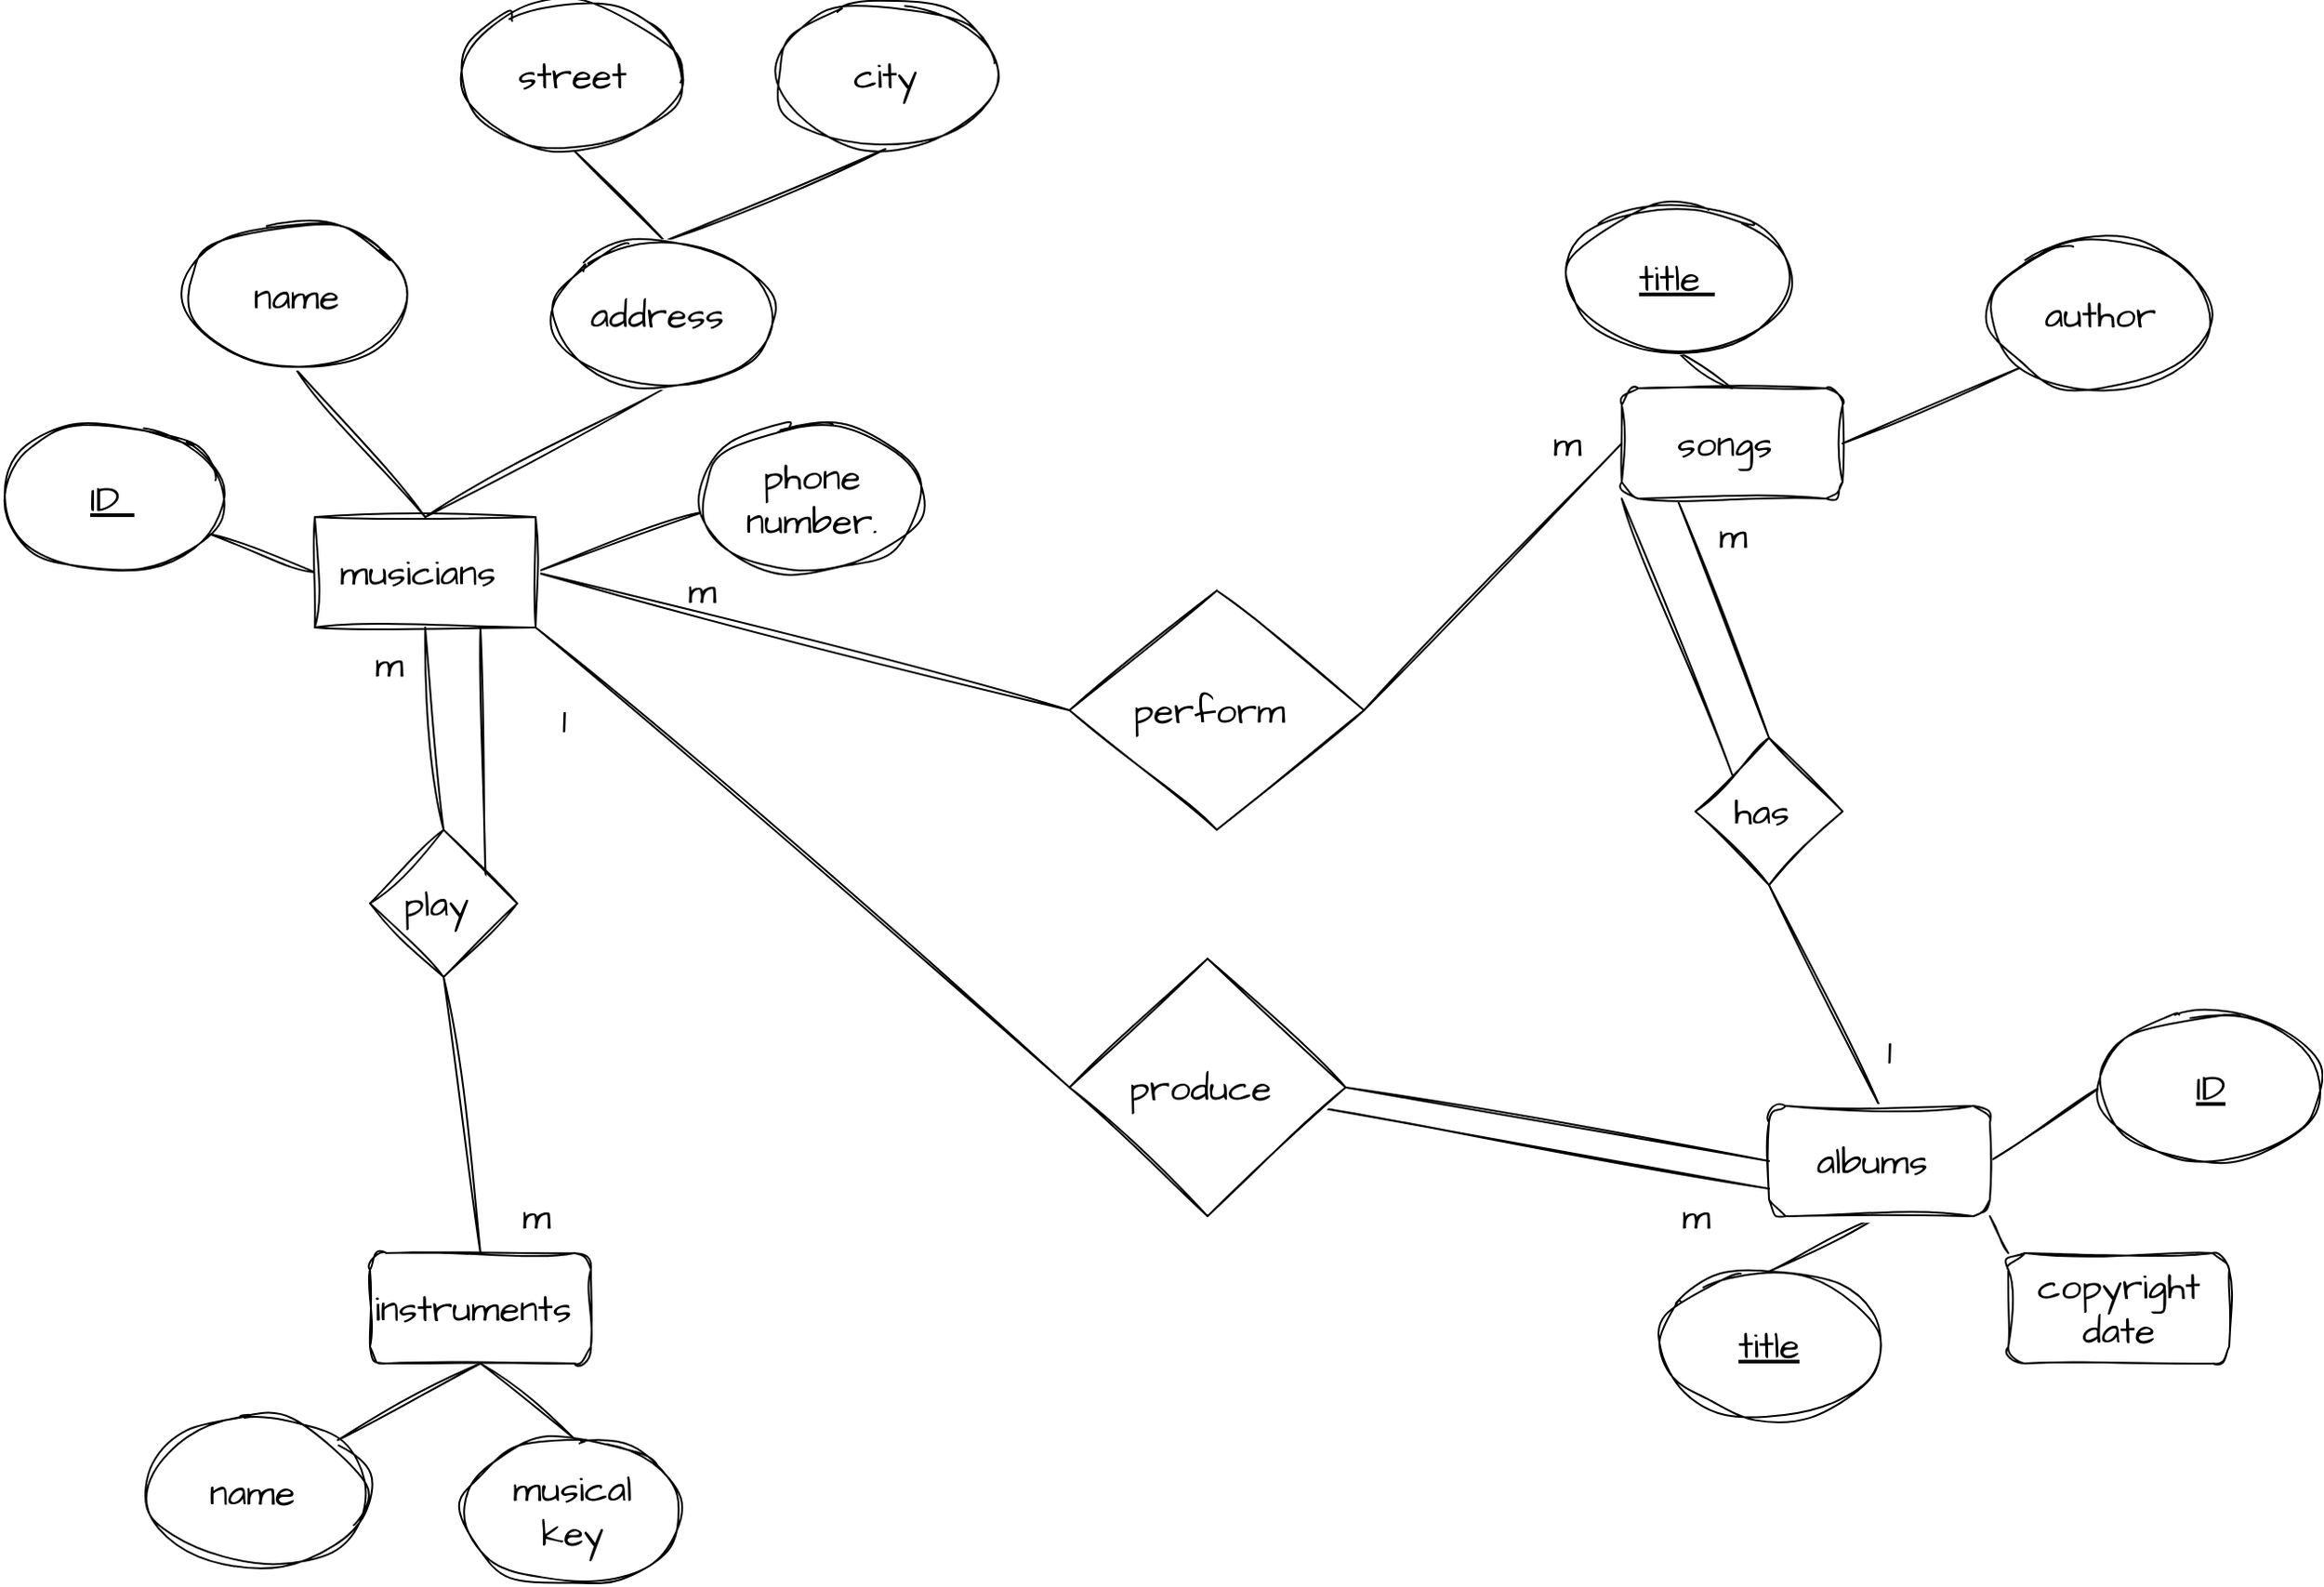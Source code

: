 <mxfile version="20.8.10" type="device" pages="4"><diagram id="R2lEEEUBdFMjLlhIrx00" name="Problem 1"><mxGraphModel dx="1600" dy="953" grid="0" gridSize="10" guides="1" tooltips="1" connect="1" arrows="1" fold="1" page="1" pageScale="1" pageWidth="850" pageHeight="1100" math="0" shadow="0" extFonts="Permanent Marker^https://fonts.googleapis.com/css?family=Permanent+Marker"><root><mxCell id="0"/><mxCell id="1" parent="0"/><mxCell id="cs01dYqGfUMDeIgUXe-2-8" style="rounded=0;sketch=1;hachureGap=4;jiggle=2;curveFitting=1;orthogonalLoop=1;jettySize=auto;html=1;exitX=0;exitY=0.5;exitDx=0;exitDy=0;fontFamily=Architects Daughter;fontSource=https%3A%2F%2Ffonts.googleapis.com%2Fcss%3Ffamily%3DArchitects%2BDaughter;fontSize=16;endArrow=none;endFill=0;" parent="1" source="cs01dYqGfUMDeIgUXe-2-1" target="cs01dYqGfUMDeIgUXe-2-2" edge="1"><mxGeometry relative="1" as="geometry"/></mxCell><mxCell id="cs01dYqGfUMDeIgUXe-2-9" style="edgeStyle=none;rounded=0;sketch=1;hachureGap=4;jiggle=2;curveFitting=1;orthogonalLoop=1;jettySize=auto;html=1;exitX=0.5;exitY=0;exitDx=0;exitDy=0;entryX=0.5;entryY=1;entryDx=0;entryDy=0;fontFamily=Architects Daughter;fontSource=https%3A%2F%2Ffonts.googleapis.com%2Fcss%3Ffamily%3DArchitects%2BDaughter;fontSize=16;endArrow=none;endFill=0;" parent="1" source="cs01dYqGfUMDeIgUXe-2-1" target="cs01dYqGfUMDeIgUXe-2-3" edge="1"><mxGeometry relative="1" as="geometry"/></mxCell><mxCell id="cs01dYqGfUMDeIgUXe-2-10" style="edgeStyle=none;rounded=0;sketch=1;hachureGap=4;jiggle=2;curveFitting=1;orthogonalLoop=1;jettySize=auto;html=1;exitX=0.5;exitY=0;exitDx=0;exitDy=0;entryX=0.5;entryY=1;entryDx=0;entryDy=0;fontFamily=Architects Daughter;fontSource=https%3A%2F%2Ffonts.googleapis.com%2Fcss%3Ffamily%3DArchitects%2BDaughter;fontSize=16;endArrow=none;endFill=0;" parent="1" source="cs01dYqGfUMDeIgUXe-2-1" target="cs01dYqGfUMDeIgUXe-2-4" edge="1"><mxGeometry relative="1" as="geometry"/></mxCell><mxCell id="cs01dYqGfUMDeIgUXe-2-13" style="edgeStyle=none;rounded=0;sketch=1;hachureGap=4;jiggle=2;curveFitting=1;orthogonalLoop=1;jettySize=auto;html=1;exitX=1;exitY=0.5;exitDx=0;exitDy=0;entryX=0.017;entryY=0.588;entryDx=0;entryDy=0;entryPerimeter=0;fontFamily=Architects Daughter;fontSource=https%3A%2F%2Ffonts.googleapis.com%2Fcss%3Ffamily%3DArchitects%2BDaughter;fontSize=16;endArrow=none;endFill=0;" parent="1" source="cs01dYqGfUMDeIgUXe-2-1" target="cs01dYqGfUMDeIgUXe-2-7" edge="1"><mxGeometry relative="1" as="geometry"/></mxCell><mxCell id="cs01dYqGfUMDeIgUXe-2-45" style="edgeStyle=none;rounded=0;sketch=1;hachureGap=4;jiggle=2;curveFitting=1;orthogonalLoop=1;jettySize=auto;html=1;exitX=0.5;exitY=1;exitDx=0;exitDy=0;entryX=0.5;entryY=0;entryDx=0;entryDy=0;fontFamily=Architects Daughter;fontSource=https%3A%2F%2Ffonts.googleapis.com%2Fcss%3Ffamily%3DArchitects%2BDaughter;fontSize=16;endArrow=none;endFill=0;" parent="1" source="cs01dYqGfUMDeIgUXe-2-1" target="cs01dYqGfUMDeIgUXe-2-39" edge="1"><mxGeometry relative="1" as="geometry"/></mxCell><mxCell id="cs01dYqGfUMDeIgUXe-2-46" style="edgeStyle=none;rounded=0;sketch=1;hachureGap=4;jiggle=2;curveFitting=1;orthogonalLoop=1;jettySize=auto;html=1;exitX=0.75;exitY=1;exitDx=0;exitDy=0;entryX=0.785;entryY=0.319;entryDx=0;entryDy=0;entryPerimeter=0;fontFamily=Architects Daughter;fontSource=https%3A%2F%2Ffonts.googleapis.com%2Fcss%3Ffamily%3DArchitects%2BDaughter;fontSize=16;endArrow=none;endFill=0;" parent="1" source="cs01dYqGfUMDeIgUXe-2-1" target="cs01dYqGfUMDeIgUXe-2-39" edge="1"><mxGeometry relative="1" as="geometry"/></mxCell><mxCell id="cs01dYqGfUMDeIgUXe-2-51" style="edgeStyle=none;rounded=0;sketch=1;hachureGap=4;jiggle=2;curveFitting=1;orthogonalLoop=1;jettySize=auto;html=1;exitX=1;exitY=0.5;exitDx=0;exitDy=0;entryX=0;entryY=0.5;entryDx=0;entryDy=0;fontFamily=Architects Daughter;fontSource=https%3A%2F%2Ffonts.googleapis.com%2Fcss%3Ffamily%3DArchitects%2BDaughter;fontSize=16;endArrow=none;endFill=0;" parent="1" source="cs01dYqGfUMDeIgUXe-2-1" target="cs01dYqGfUMDeIgUXe-2-50" edge="1"><mxGeometry relative="1" as="geometry"/></mxCell><mxCell id="cs01dYqGfUMDeIgUXe-2-1" value="musicians&amp;nbsp;" style="rounded=0;whiteSpace=wrap;html=1;sketch=1;hachureGap=4;jiggle=2;curveFitting=1;fontFamily=Architects Daughter;fontSource=https%3A%2F%2Ffonts.googleapis.com%2Fcss%3Ffamily%3DArchitects%2BDaughter;fontSize=20;" parent="1" vertex="1"><mxGeometry x="300" y="300" width="120" height="60" as="geometry"/></mxCell><mxCell id="cs01dYqGfUMDeIgUXe-2-2" value="&lt;u&gt;ID&amp;nbsp;&lt;/u&gt;" style="ellipse;whiteSpace=wrap;html=1;sketch=1;hachureGap=4;jiggle=2;curveFitting=1;fontFamily=Architects Daughter;fontSource=https%3A%2F%2Ffonts.googleapis.com%2Fcss%3Ffamily%3DArchitects%2BDaughter;fontSize=20;" parent="1" vertex="1"><mxGeometry x="130" y="250" width="120" height="80" as="geometry"/></mxCell><mxCell id="cs01dYqGfUMDeIgUXe-2-3" value="name" style="ellipse;whiteSpace=wrap;html=1;sketch=1;hachureGap=4;jiggle=2;curveFitting=1;fontFamily=Architects Daughter;fontSource=https%3A%2F%2Ffonts.googleapis.com%2Fcss%3Ffamily%3DArchitects%2BDaughter;fontSize=20;" parent="1" vertex="1"><mxGeometry x="230" y="140" width="120" height="80" as="geometry"/></mxCell><mxCell id="cs01dYqGfUMDeIgUXe-2-11" style="edgeStyle=none;rounded=0;sketch=1;hachureGap=4;jiggle=2;curveFitting=1;orthogonalLoop=1;jettySize=auto;html=1;exitX=0.5;exitY=0;exitDx=0;exitDy=0;entryX=0.5;entryY=1;entryDx=0;entryDy=0;fontFamily=Architects Daughter;fontSource=https%3A%2F%2Ffonts.googleapis.com%2Fcss%3Ffamily%3DArchitects%2BDaughter;fontSize=16;endArrow=none;endFill=0;" parent="1" source="cs01dYqGfUMDeIgUXe-2-4" target="cs01dYqGfUMDeIgUXe-2-5" edge="1"><mxGeometry relative="1" as="geometry"/></mxCell><mxCell id="cs01dYqGfUMDeIgUXe-2-12" style="edgeStyle=none;rounded=0;sketch=1;hachureGap=4;jiggle=2;curveFitting=1;orthogonalLoop=1;jettySize=auto;html=1;exitX=0.5;exitY=0;exitDx=0;exitDy=0;entryX=0.5;entryY=1;entryDx=0;entryDy=0;fontFamily=Architects Daughter;fontSource=https%3A%2F%2Ffonts.googleapis.com%2Fcss%3Ffamily%3DArchitects%2BDaughter;fontSize=16;endArrow=none;endFill=0;" parent="1" source="cs01dYqGfUMDeIgUXe-2-4" target="cs01dYqGfUMDeIgUXe-2-6" edge="1"><mxGeometry relative="1" as="geometry"/></mxCell><mxCell id="cs01dYqGfUMDeIgUXe-2-4" value="address&amp;nbsp;" style="ellipse;whiteSpace=wrap;html=1;sketch=1;hachureGap=4;jiggle=2;curveFitting=1;fontFamily=Architects Daughter;fontSource=https%3A%2F%2Ffonts.googleapis.com%2Fcss%3Ffamily%3DArchitects%2BDaughter;fontSize=20;" parent="1" vertex="1"><mxGeometry x="430" y="150" width="120" height="80" as="geometry"/></mxCell><mxCell id="cs01dYqGfUMDeIgUXe-2-5" value="street" style="ellipse;whiteSpace=wrap;html=1;sketch=1;hachureGap=4;jiggle=2;curveFitting=1;fontFamily=Architects Daughter;fontSource=https%3A%2F%2Ffonts.googleapis.com%2Fcss%3Ffamily%3DArchitects%2BDaughter;fontSize=20;" parent="1" vertex="1"><mxGeometry x="380" y="20" width="120" height="80" as="geometry"/></mxCell><mxCell id="cs01dYqGfUMDeIgUXe-2-6" value="city" style="ellipse;whiteSpace=wrap;html=1;sketch=1;hachureGap=4;jiggle=2;curveFitting=1;fontFamily=Architects Daughter;fontSource=https%3A%2F%2Ffonts.googleapis.com%2Fcss%3Ffamily%3DArchitects%2BDaughter;fontSize=20;" parent="1" vertex="1"><mxGeometry x="550" y="20" width="120" height="80" as="geometry"/></mxCell><mxCell id="cs01dYqGfUMDeIgUXe-2-7" value="&lt;p class=&quot;MsoNormal&quot;&gt;&lt;span&gt;phone number.&lt;/span&gt;&lt;/p&gt;" style="ellipse;whiteSpace=wrap;html=1;sketch=1;hachureGap=4;jiggle=2;curveFitting=1;fontFamily=Architects Daughter;fontSource=https%3A%2F%2Ffonts.googleapis.com%2Fcss%3Ffamily%3DArchitects%2BDaughter;fontSize=20;" parent="1" vertex="1"><mxGeometry x="510" y="250" width="120" height="80" as="geometry"/></mxCell><mxCell id="cs01dYqGfUMDeIgUXe-2-17" style="edgeStyle=none;rounded=0;sketch=1;hachureGap=4;jiggle=2;curveFitting=1;orthogonalLoop=1;jettySize=auto;html=1;exitX=0.5;exitY=1;exitDx=0;exitDy=0;entryX=1;entryY=0;entryDx=0;entryDy=0;fontFamily=Architects Daughter;fontSource=https%3A%2F%2Ffonts.googleapis.com%2Fcss%3Ffamily%3DArchitects%2BDaughter;fontSize=16;endArrow=none;endFill=0;" parent="1" source="cs01dYqGfUMDeIgUXe-2-14" target="cs01dYqGfUMDeIgUXe-2-15" edge="1"><mxGeometry relative="1" as="geometry"/></mxCell><mxCell id="cs01dYqGfUMDeIgUXe-2-18" style="edgeStyle=none;rounded=0;sketch=1;hachureGap=4;jiggle=2;curveFitting=1;orthogonalLoop=1;jettySize=auto;html=1;exitX=0.5;exitY=1;exitDx=0;exitDy=0;entryX=0.5;entryY=0;entryDx=0;entryDy=0;fontFamily=Architects Daughter;fontSource=https%3A%2F%2Ffonts.googleapis.com%2Fcss%3Ffamily%3DArchitects%2BDaughter;fontSize=16;endArrow=none;endFill=0;" parent="1" source="cs01dYqGfUMDeIgUXe-2-14" target="cs01dYqGfUMDeIgUXe-2-16" edge="1"><mxGeometry relative="1" as="geometry"/></mxCell><mxCell id="cs01dYqGfUMDeIgUXe-2-14" value="instruments&amp;nbsp;" style="rounded=1;whiteSpace=wrap;html=1;sketch=1;hachureGap=4;jiggle=2;curveFitting=1;fontFamily=Architects Daughter;fontSource=https%3A%2F%2Ffonts.googleapis.com%2Fcss%3Ffamily%3DArchitects%2BDaughter;fontSize=20;" parent="1" vertex="1"><mxGeometry x="330" y="700" width="120" height="60" as="geometry"/></mxCell><mxCell id="cs01dYqGfUMDeIgUXe-2-15" value="name&amp;nbsp;" style="ellipse;whiteSpace=wrap;html=1;sketch=1;hachureGap=4;jiggle=2;curveFitting=1;fontFamily=Architects Daughter;fontSource=https%3A%2F%2Ffonts.googleapis.com%2Fcss%3Ffamily%3DArchitects%2BDaughter;fontSize=20;" parent="1" vertex="1"><mxGeometry x="210" y="790" width="120" height="80" as="geometry"/></mxCell><mxCell id="cs01dYqGfUMDeIgUXe-2-16" value="musical&lt;br/&gt;key" style="ellipse;whiteSpace=wrap;html=1;sketch=1;hachureGap=4;jiggle=2;curveFitting=1;fontFamily=Architects Daughter;fontSource=https%3A%2F%2Ffonts.googleapis.com%2Fcss%3Ffamily%3DArchitects%2BDaughter;fontSize=20;" parent="1" vertex="1"><mxGeometry x="380" y="800" width="120" height="80" as="geometry"/></mxCell><mxCell id="cs01dYqGfUMDeIgUXe-2-24" style="edgeStyle=none;rounded=0;sketch=1;hachureGap=4;jiggle=2;curveFitting=1;orthogonalLoop=1;jettySize=auto;html=1;exitX=0.5;exitY=1;exitDx=0;exitDy=0;entryX=0.5;entryY=0;entryDx=0;entryDy=0;fontFamily=Architects Daughter;fontSource=https%3A%2F%2Ffonts.googleapis.com%2Fcss%3Ffamily%3DArchitects%2BDaughter;fontSize=16;endArrow=none;endFill=0;" parent="1" source="cs01dYqGfUMDeIgUXe-2-19" target="cs01dYqGfUMDeIgUXe-2-20" edge="1"><mxGeometry relative="1" as="geometry"/></mxCell><mxCell id="cs01dYqGfUMDeIgUXe-2-25" style="edgeStyle=none;rounded=0;sketch=1;hachureGap=4;jiggle=2;curveFitting=1;orthogonalLoop=1;jettySize=auto;html=1;exitX=1;exitY=1;exitDx=0;exitDy=0;entryX=0;entryY=0;entryDx=0;entryDy=0;fontFamily=Architects Daughter;fontSource=https%3A%2F%2Ffonts.googleapis.com%2Fcss%3Ffamily%3DArchitects%2BDaughter;fontSize=16;endArrow=none;endFill=0;" parent="1" source="cs01dYqGfUMDeIgUXe-2-19" target="cs01dYqGfUMDeIgUXe-2-21" edge="1"><mxGeometry relative="1" as="geometry"/></mxCell><mxCell id="cs01dYqGfUMDeIgUXe-2-26" style="edgeStyle=none;rounded=0;sketch=1;hachureGap=4;jiggle=2;curveFitting=1;orthogonalLoop=1;jettySize=auto;html=1;exitX=1;exitY=0.5;exitDx=0;exitDy=0;entryX=0;entryY=0.5;entryDx=0;entryDy=0;fontFamily=Architects Daughter;fontSource=https%3A%2F%2Ffonts.googleapis.com%2Fcss%3Ffamily%3DArchitects%2BDaughter;fontSize=16;endArrow=none;endFill=0;" parent="1" source="cs01dYqGfUMDeIgUXe-2-19" target="cs01dYqGfUMDeIgUXe-2-23" edge="1"><mxGeometry relative="1" as="geometry"/></mxCell><mxCell id="cs01dYqGfUMDeIgUXe-2-34" style="edgeStyle=none;rounded=0;sketch=1;hachureGap=4;jiggle=2;curveFitting=1;orthogonalLoop=1;jettySize=auto;html=1;exitX=0.5;exitY=0;exitDx=0;exitDy=0;entryX=0.5;entryY=1;entryDx=0;entryDy=0;fontFamily=Architects Daughter;fontSource=https%3A%2F%2Ffonts.googleapis.com%2Fcss%3Ffamily%3DArchitects%2BDaughter;fontSize=16;endArrow=none;endFill=0;" parent="1" source="cs01dYqGfUMDeIgUXe-2-19" target="cs01dYqGfUMDeIgUXe-2-33" edge="1"><mxGeometry relative="1" as="geometry"/></mxCell><mxCell id="cs01dYqGfUMDeIgUXe-2-61" style="edgeStyle=none;rounded=0;sketch=1;hachureGap=4;jiggle=2;curveFitting=1;orthogonalLoop=1;jettySize=auto;html=1;exitX=0;exitY=0.75;exitDx=0;exitDy=0;fontFamily=Architects Daughter;fontSource=https%3A%2F%2Ffonts.googleapis.com%2Fcss%3Ffamily%3DArchitects%2BDaughter;fontSize=16;endArrow=none;endFill=0;" parent="1" source="cs01dYqGfUMDeIgUXe-2-19" target="cs01dYqGfUMDeIgUXe-2-57" edge="1"><mxGeometry relative="1" as="geometry"/></mxCell><mxCell id="cs01dYqGfUMDeIgUXe-2-19" value="albums&amp;nbsp;" style="rounded=1;whiteSpace=wrap;html=1;sketch=1;hachureGap=4;jiggle=2;curveFitting=1;fontFamily=Architects Daughter;fontSource=https%3A%2F%2Ffonts.googleapis.com%2Fcss%3Ffamily%3DArchitects%2BDaughter;fontSize=20;" parent="1" vertex="1"><mxGeometry x="1090" y="620" width="120" height="60" as="geometry"/></mxCell><mxCell id="cs01dYqGfUMDeIgUXe-2-20" value="&lt;u&gt;title&lt;/u&gt;" style="ellipse;whiteSpace=wrap;html=1;sketch=1;hachureGap=4;jiggle=2;curveFitting=1;fontFamily=Architects Daughter;fontSource=https%3A%2F%2Ffonts.googleapis.com%2Fcss%3Ffamily%3DArchitects%2BDaughter;fontSize=20;" parent="1" vertex="1"><mxGeometry x="1030" y="710" width="120" height="80" as="geometry"/></mxCell><mxCell id="cs01dYqGfUMDeIgUXe-2-21" value="copyright&lt;br/&gt;date" style="rounded=1;whiteSpace=wrap;html=1;sketch=1;hachureGap=4;jiggle=2;curveFitting=1;fontFamily=Architects Daughter;fontSource=https%3A%2F%2Ffonts.googleapis.com%2Fcss%3Ffamily%3DArchitects%2BDaughter;fontSize=20;" parent="1" vertex="1"><mxGeometry x="1220" y="700" width="120" height="60" as="geometry"/></mxCell><mxCell id="cs01dYqGfUMDeIgUXe-2-23" value="&lt;u&gt;ID&lt;/u&gt;" style="ellipse;whiteSpace=wrap;html=1;sketch=1;hachureGap=4;jiggle=2;curveFitting=1;fontFamily=Architects Daughter;fontSource=https%3A%2F%2Ffonts.googleapis.com%2Fcss%3Ffamily%3DArchitects%2BDaughter;fontSize=20;" parent="1" vertex="1"><mxGeometry x="1270" y="570" width="120" height="80" as="geometry"/></mxCell><mxCell id="cs01dYqGfUMDeIgUXe-2-31" style="edgeStyle=none;rounded=0;sketch=1;hachureGap=4;jiggle=2;curveFitting=1;orthogonalLoop=1;jettySize=auto;html=1;exitX=0.5;exitY=0;exitDx=0;exitDy=0;entryX=0.5;entryY=1;entryDx=0;entryDy=0;fontFamily=Architects Daughter;fontSource=https%3A%2F%2Ffonts.googleapis.com%2Fcss%3Ffamily%3DArchitects%2BDaughter;fontSize=16;endArrow=none;endFill=0;" parent="1" source="cs01dYqGfUMDeIgUXe-2-27" target="cs01dYqGfUMDeIgUXe-2-28" edge="1"><mxGeometry relative="1" as="geometry"/></mxCell><mxCell id="cs01dYqGfUMDeIgUXe-2-32" style="edgeStyle=none;rounded=0;sketch=1;hachureGap=4;jiggle=2;curveFitting=1;orthogonalLoop=1;jettySize=auto;html=1;exitX=1;exitY=0.5;exitDx=0;exitDy=0;entryX=0;entryY=1;entryDx=0;entryDy=0;fontFamily=Architects Daughter;fontSource=https%3A%2F%2Ffonts.googleapis.com%2Fcss%3Ffamily%3DArchitects%2BDaughter;fontSize=16;endArrow=none;endFill=0;" parent="1" source="cs01dYqGfUMDeIgUXe-2-27" target="cs01dYqGfUMDeIgUXe-2-30" edge="1"><mxGeometry relative="1" as="geometry"/></mxCell><mxCell id="cs01dYqGfUMDeIgUXe-2-36" style="edgeStyle=none;rounded=0;sketch=1;hachureGap=4;jiggle=2;curveFitting=1;orthogonalLoop=1;jettySize=auto;html=1;exitX=0.25;exitY=1;exitDx=0;exitDy=0;entryX=0.5;entryY=0;entryDx=0;entryDy=0;fontFamily=Architects Daughter;fontSource=https%3A%2F%2Ffonts.googleapis.com%2Fcss%3Ffamily%3DArchitects%2BDaughter;fontSize=16;endArrow=none;endFill=0;" parent="1" source="cs01dYqGfUMDeIgUXe-2-27" target="cs01dYqGfUMDeIgUXe-2-33" edge="1"><mxGeometry relative="1" as="geometry"/></mxCell><mxCell id="cs01dYqGfUMDeIgUXe-2-27" value="songs&amp;nbsp;" style="rounded=1;whiteSpace=wrap;html=1;sketch=1;hachureGap=4;jiggle=2;curveFitting=1;fontFamily=Architects Daughter;fontSource=https%3A%2F%2Ffonts.googleapis.com%2Fcss%3Ffamily%3DArchitects%2BDaughter;fontSize=20;" parent="1" vertex="1"><mxGeometry x="1010" y="230" width="120" height="60" as="geometry"/></mxCell><mxCell id="cs01dYqGfUMDeIgUXe-2-28" value="&lt;u&gt;title&amp;nbsp;&lt;/u&gt;" style="ellipse;whiteSpace=wrap;html=1;sketch=1;hachureGap=4;jiggle=2;curveFitting=1;fontFamily=Architects Daughter;fontSource=https%3A%2F%2Ffonts.googleapis.com%2Fcss%3Ffamily%3DArchitects%2BDaughter;fontSize=20;" parent="1" vertex="1"><mxGeometry x="980" y="130" width="120" height="80" as="geometry"/></mxCell><mxCell id="cs01dYqGfUMDeIgUXe-2-30" value="author" style="ellipse;whiteSpace=wrap;html=1;sketch=1;hachureGap=4;jiggle=2;curveFitting=1;fontFamily=Architects Daughter;fontSource=https%3A%2F%2Ffonts.googleapis.com%2Fcss%3Ffamily%3DArchitects%2BDaughter;fontSize=20;" parent="1" vertex="1"><mxGeometry x="1210" y="150" width="120" height="80" as="geometry"/></mxCell><mxCell id="cs01dYqGfUMDeIgUXe-2-35" style="edgeStyle=none;rounded=0;sketch=1;hachureGap=4;jiggle=2;curveFitting=1;orthogonalLoop=1;jettySize=auto;html=1;exitX=0;exitY=0;exitDx=0;exitDy=0;entryX=0;entryY=1;entryDx=0;entryDy=0;fontFamily=Architects Daughter;fontSource=https%3A%2F%2Ffonts.googleapis.com%2Fcss%3Ffamily%3DArchitects%2BDaughter;fontSize=16;endArrow=none;endFill=0;" parent="1" source="cs01dYqGfUMDeIgUXe-2-33" target="cs01dYqGfUMDeIgUXe-2-27" edge="1"><mxGeometry relative="1" as="geometry"/></mxCell><mxCell id="cs01dYqGfUMDeIgUXe-2-33" value="has&amp;nbsp;" style="rhombus;whiteSpace=wrap;html=1;sketch=1;hachureGap=4;jiggle=2;curveFitting=1;fontFamily=Architects Daughter;fontSource=https%3A%2F%2Ffonts.googleapis.com%2Fcss%3Ffamily%3DArchitects%2BDaughter;fontSize=20;" parent="1" vertex="1"><mxGeometry x="1050" y="420" width="80" height="80" as="geometry"/></mxCell><mxCell id="cs01dYqGfUMDeIgUXe-2-37" value="m" style="text;html=1;align=center;verticalAlign=middle;resizable=0;points=[];autosize=1;strokeColor=none;fillColor=none;fontSize=20;fontFamily=Architects Daughter;" parent="1" vertex="1"><mxGeometry x="1050" y="290" width="40" height="40" as="geometry"/></mxCell><mxCell id="cs01dYqGfUMDeIgUXe-2-38" value="1" style="text;html=1;align=center;verticalAlign=middle;resizable=0;points=[];autosize=1;strokeColor=none;fillColor=none;fontSize=20;fontFamily=Architects Daughter;" parent="1" vertex="1"><mxGeometry x="1140" y="570" width="30" height="40" as="geometry"/></mxCell><mxCell id="cs01dYqGfUMDeIgUXe-2-42" style="edgeStyle=none;rounded=0;sketch=1;hachureGap=4;jiggle=2;curveFitting=1;orthogonalLoop=1;jettySize=auto;html=1;exitX=0.5;exitY=1;exitDx=0;exitDy=0;entryX=0.5;entryY=0;entryDx=0;entryDy=0;fontFamily=Architects Daughter;fontSource=https%3A%2F%2Ffonts.googleapis.com%2Fcss%3Ffamily%3DArchitects%2BDaughter;fontSize=16;endArrow=none;endFill=0;" parent="1" source="cs01dYqGfUMDeIgUXe-2-39" target="cs01dYqGfUMDeIgUXe-2-14" edge="1"><mxGeometry relative="1" as="geometry"/></mxCell><mxCell id="cs01dYqGfUMDeIgUXe-2-39" value="play&amp;nbsp;" style="rhombus;whiteSpace=wrap;html=1;sketch=1;hachureGap=4;jiggle=2;curveFitting=1;fontFamily=Architects Daughter;fontSource=https%3A%2F%2Ffonts.googleapis.com%2Fcss%3Ffamily%3DArchitects%2BDaughter;fontSize=20;" parent="1" vertex="1"><mxGeometry x="330" y="470" width="80" height="80" as="geometry"/></mxCell><mxCell id="cs01dYqGfUMDeIgUXe-2-48" value="m" style="text;html=1;align=center;verticalAlign=middle;resizable=0;points=[];autosize=1;strokeColor=none;fillColor=none;fontSize=20;fontFamily=Architects Daughter;" parent="1" vertex="1"><mxGeometry x="320" y="360" width="40" height="40" as="geometry"/></mxCell><mxCell id="cs01dYqGfUMDeIgUXe-2-49" value="m" style="text;html=1;align=center;verticalAlign=middle;resizable=0;points=[];autosize=1;strokeColor=none;fillColor=none;fontSize=20;fontFamily=Architects Daughter;" parent="1" vertex="1"><mxGeometry x="400" y="660" width="40" height="40" as="geometry"/></mxCell><mxCell id="cs01dYqGfUMDeIgUXe-2-52" style="edgeStyle=none;rounded=0;sketch=1;hachureGap=4;jiggle=2;curveFitting=1;orthogonalLoop=1;jettySize=auto;html=1;exitX=1;exitY=0.5;exitDx=0;exitDy=0;entryX=0;entryY=0.5;entryDx=0;entryDy=0;fontFamily=Architects Daughter;fontSource=https%3A%2F%2Ffonts.googleapis.com%2Fcss%3Ffamily%3DArchitects%2BDaughter;fontSize=16;endArrow=none;endFill=0;" parent="1" source="cs01dYqGfUMDeIgUXe-2-50" target="cs01dYqGfUMDeIgUXe-2-27" edge="1"><mxGeometry relative="1" as="geometry"/></mxCell><mxCell id="cs01dYqGfUMDeIgUXe-2-50" value="perform&amp;nbsp;" style="rhombus;whiteSpace=wrap;html=1;sketch=1;hachureGap=4;jiggle=2;curveFitting=1;fontFamily=Architects Daughter;fontSource=https%3A%2F%2Ffonts.googleapis.com%2Fcss%3Ffamily%3DArchitects%2BDaughter;fontSize=20;" parent="1" vertex="1"><mxGeometry x="710" y="340" width="160" height="130" as="geometry"/></mxCell><mxCell id="cs01dYqGfUMDeIgUXe-2-53" value="m" style="text;html=1;align=center;verticalAlign=middle;resizable=0;points=[];autosize=1;strokeColor=none;fillColor=none;fontSize=20;fontFamily=Architects Daughter;" parent="1" vertex="1"><mxGeometry x="490" y="320" width="40" height="40" as="geometry"/></mxCell><mxCell id="cs01dYqGfUMDeIgUXe-2-54" value="m" style="text;html=1;align=center;verticalAlign=middle;resizable=0;points=[];autosize=1;strokeColor=none;fillColor=none;fontSize=20;fontFamily=Architects Daughter;" parent="1" vertex="1"><mxGeometry x="960" y="240" width="40" height="40" as="geometry"/></mxCell><mxCell id="cs01dYqGfUMDeIgUXe-2-58" style="edgeStyle=none;rounded=0;sketch=1;hachureGap=4;jiggle=2;curveFitting=1;orthogonalLoop=1;jettySize=auto;html=1;exitX=0;exitY=0.5;exitDx=0;exitDy=0;entryX=1;entryY=1;entryDx=0;entryDy=0;fontFamily=Architects Daughter;fontSource=https%3A%2F%2Ffonts.googleapis.com%2Fcss%3Ffamily%3DArchitects%2BDaughter;fontSize=16;endArrow=none;endFill=0;" parent="1" source="cs01dYqGfUMDeIgUXe-2-57" target="cs01dYqGfUMDeIgUXe-2-1" edge="1"><mxGeometry relative="1" as="geometry"/></mxCell><mxCell id="cs01dYqGfUMDeIgUXe-2-59" style="edgeStyle=none;rounded=0;sketch=1;hachureGap=4;jiggle=2;curveFitting=1;orthogonalLoop=1;jettySize=auto;html=1;exitX=1;exitY=0.5;exitDx=0;exitDy=0;entryX=0;entryY=0.5;entryDx=0;entryDy=0;fontFamily=Architects Daughter;fontSource=https%3A%2F%2Ffonts.googleapis.com%2Fcss%3Ffamily%3DArchitects%2BDaughter;fontSize=16;endArrow=none;endFill=0;" parent="1" source="cs01dYqGfUMDeIgUXe-2-57" target="cs01dYqGfUMDeIgUXe-2-19" edge="1"><mxGeometry relative="1" as="geometry"/></mxCell><mxCell id="cs01dYqGfUMDeIgUXe-2-57" value="produce&amp;nbsp;" style="rhombus;whiteSpace=wrap;html=1;sketch=1;hachureGap=4;jiggle=2;curveFitting=1;fontFamily=Architects Daughter;fontSource=https%3A%2F%2Ffonts.googleapis.com%2Fcss%3Ffamily%3DArchitects%2BDaughter;fontSize=20;" parent="1" vertex="1"><mxGeometry x="710" y="540" width="150" height="140" as="geometry"/></mxCell><mxCell id="cs01dYqGfUMDeIgUXe-2-60" value="1" style="text;html=1;align=center;verticalAlign=middle;resizable=0;points=[];autosize=1;strokeColor=none;fillColor=none;fontSize=20;fontFamily=Architects Daughter;" parent="1" vertex="1"><mxGeometry x="420" y="390" width="30" height="40" as="geometry"/></mxCell><mxCell id="cs01dYqGfUMDeIgUXe-2-62" value="m" style="text;html=1;align=center;verticalAlign=middle;resizable=0;points=[];autosize=1;strokeColor=none;fillColor=none;fontSize=20;fontFamily=Architects Daughter;" parent="1" vertex="1"><mxGeometry x="1030" y="660" width="40" height="40" as="geometry"/></mxCell></root></mxGraphModel></diagram><diagram id="9LTl6xt-DN6aEToLCHRn" name="Problem 2"><mxGraphModel dx="1467" dy="873" grid="0" gridSize="10" guides="1" tooltips="1" connect="1" arrows="1" fold="1" page="1" pageScale="1" pageWidth="1169" pageHeight="827" math="0" shadow="0"><root><mxCell id="0"/><mxCell id="1" parent="0"/><mxCell id="8fRSSgTpDSt-YAQBqyiv-24" style="edgeStyle=none;rounded=0;sketch=1;hachureGap=4;jiggle=2;curveFitting=1;orthogonalLoop=1;jettySize=auto;html=1;exitX=0.5;exitY=1;exitDx=0;exitDy=0;entryX=0;entryY=0;entryDx=0;entryDy=0;fontFamily=Architects Daughter;fontSource=https%3A%2F%2Ffonts.googleapis.com%2Fcss%3Ffamily%3DArchitects%2BDaughter;fontSize=16;endArrow=none;endFill=0;" parent="1" source="8fRSSgTpDSt-YAQBqyiv-1" target="8fRSSgTpDSt-YAQBqyiv-22" edge="1"><mxGeometry relative="1" as="geometry"/></mxCell><mxCell id="8fRSSgTpDSt-YAQBqyiv-1" value="sales offices&amp;nbsp;" style="rounded=1;whiteSpace=wrap;html=1;sketch=1;hachureGap=4;jiggle=2;curveFitting=1;fontFamily=Architects Daughter;fontSource=https%3A%2F%2Ffonts.googleapis.com%2Fcss%3Ffamily%3DArchitects%2BDaughter;fontSize=20;" parent="1" vertex="1"><mxGeometry x="130" y="170" width="120" height="60" as="geometry"/></mxCell><mxCell id="8fRSSgTpDSt-YAQBqyiv-6" style="edgeStyle=none;rounded=0;sketch=1;hachureGap=4;jiggle=2;curveFitting=1;orthogonalLoop=1;jettySize=auto;html=1;exitX=0.5;exitY=1;exitDx=0;exitDy=0;entryX=0.75;entryY=0;entryDx=0;entryDy=0;fontFamily=Architects Daughter;fontSource=https%3A%2F%2Ffonts.googleapis.com%2Fcss%3Ffamily%3DArchitects%2BDaughter;fontSize=16;endArrow=none;endFill=0;" parent="1" source="8fRSSgTpDSt-YAQBqyiv-3" target="8fRSSgTpDSt-YAQBqyiv-1" edge="1"><mxGeometry relative="1" as="geometry"/></mxCell><mxCell id="8fRSSgTpDSt-YAQBqyiv-3" value="Office_Number&amp;nbsp;" style="ellipse;whiteSpace=wrap;html=1;sketch=1;hachureGap=4;jiggle=2;curveFitting=1;fontFamily=Architects Daughter;fontSource=https%3A%2F%2Ffonts.googleapis.com%2Fcss%3Ffamily%3DArchitects%2BDaughter;fontSize=20;" parent="1" vertex="1"><mxGeometry x="220" y="10" width="170" height="100" as="geometry"/></mxCell><mxCell id="8fRSSgTpDSt-YAQBqyiv-5" style="edgeStyle=none;rounded=0;sketch=1;hachureGap=4;jiggle=2;curveFitting=1;orthogonalLoop=1;jettySize=auto;html=1;exitX=0.5;exitY=1;exitDx=0;exitDy=0;entryX=0.5;entryY=0;entryDx=0;entryDy=0;fontFamily=Architects Daughter;fontSource=https%3A%2F%2Ffonts.googleapis.com%2Fcss%3Ffamily%3DArchitects%2BDaughter;fontSize=16;endArrow=none;endFill=0;" parent="1" source="8fRSSgTpDSt-YAQBqyiv-4" target="8fRSSgTpDSt-YAQBqyiv-1" edge="1"><mxGeometry relative="1" as="geometry"/></mxCell><mxCell id="8fRSSgTpDSt-YAQBqyiv-4" value="Location" style="ellipse;whiteSpace=wrap;html=1;sketch=1;hachureGap=4;jiggle=2;curveFitting=1;fontFamily=Architects Daughter;fontSource=https%3A%2F%2Ffonts.googleapis.com%2Fcss%3Ffamily%3DArchitects%2BDaughter;fontSize=20;" parent="1" vertex="1"><mxGeometry x="50" y="40" width="120" height="80" as="geometry"/></mxCell><mxCell id="8fRSSgTpDSt-YAQBqyiv-10" style="edgeStyle=none;rounded=0;sketch=1;hachureGap=4;jiggle=2;curveFitting=1;orthogonalLoop=1;jettySize=auto;html=1;exitX=0.5;exitY=0;exitDx=0;exitDy=0;entryX=0.5;entryY=1;entryDx=0;entryDy=0;fontFamily=Architects Daughter;fontSource=https%3A%2F%2Ffonts.googleapis.com%2Fcss%3Ffamily%3DArchitects%2BDaughter;fontSize=16;endArrow=none;endFill=0;" parent="1" source="8fRSSgTpDSt-YAQBqyiv-7" target="8fRSSgTpDSt-YAQBqyiv-8" edge="1"><mxGeometry relative="1" as="geometry"/></mxCell><mxCell id="8fRSSgTpDSt-YAQBqyiv-11" style="edgeStyle=none;rounded=0;sketch=1;hachureGap=4;jiggle=2;curveFitting=1;orthogonalLoop=1;jettySize=auto;html=1;exitX=0.75;exitY=0;exitDx=0;exitDy=0;entryX=0;entryY=1;entryDx=0;entryDy=0;fontFamily=Architects Daughter;fontSource=https%3A%2F%2Ffonts.googleapis.com%2Fcss%3Ffamily%3DArchitects%2BDaughter;fontSize=16;endArrow=none;endFill=0;" parent="1" source="8fRSSgTpDSt-YAQBqyiv-7" target="8fRSSgTpDSt-YAQBqyiv-9" edge="1"><mxGeometry relative="1" as="geometry"/></mxCell><mxCell id="8fRSSgTpDSt-YAQBqyiv-19" style="edgeStyle=none;rounded=0;sketch=1;hachureGap=4;jiggle=2;curveFitting=1;orthogonalLoop=1;jettySize=auto;html=1;exitX=0.25;exitY=1;exitDx=0;exitDy=0;entryX=0.822;entryY=0.313;entryDx=0;entryDy=0;entryPerimeter=0;fontFamily=Architects Daughter;fontSource=https%3A%2F%2Ffonts.googleapis.com%2Fcss%3Ffamily%3DArchitects%2BDaughter;fontSize=16;endArrow=none;endFill=0;" parent="1" source="8fRSSgTpDSt-YAQBqyiv-7" target="8fRSSgTpDSt-YAQBqyiv-16" edge="1"><mxGeometry relative="1" as="geometry"/></mxCell><mxCell id="8fRSSgTpDSt-YAQBqyiv-23" style="edgeStyle=none;rounded=0;sketch=1;hachureGap=4;jiggle=2;curveFitting=1;orthogonalLoop=1;jettySize=auto;html=1;exitX=0.5;exitY=1;exitDx=0;exitDy=0;entryX=1;entryY=0;entryDx=0;entryDy=0;fontFamily=Architects Daughter;fontSource=https%3A%2F%2Ffonts.googleapis.com%2Fcss%3Ffamily%3DArchitects%2BDaughter;fontSize=16;endArrow=none;endFill=0;" parent="1" source="8fRSSgTpDSt-YAQBqyiv-7" target="8fRSSgTpDSt-YAQBqyiv-22" edge="1"><mxGeometry relative="1" as="geometry"/></mxCell><mxCell id="8fRSSgTpDSt-YAQBqyiv-7" value="employees" style="rounded=1;whiteSpace=wrap;html=1;sketch=1;hachureGap=4;jiggle=2;curveFitting=1;fontFamily=Architects Daughter;fontSource=https%3A%2F%2Ffonts.googleapis.com%2Fcss%3Ffamily%3DArchitects%2BDaughter;fontSize=20;" parent="1" vertex="1"><mxGeometry x="670" y="160" width="120" height="60" as="geometry"/></mxCell><mxCell id="8fRSSgTpDSt-YAQBqyiv-8" value="&lt;u&gt;Employee_ID&amp;nbsp;&amp;nbsp;&lt;/u&gt;" style="ellipse;whiteSpace=wrap;html=1;sketch=1;hachureGap=4;jiggle=2;curveFitting=1;fontFamily=Architects Daughter;fontSource=https%3A%2F%2Ffonts.googleapis.com%2Fcss%3Ffamily%3DArchitects%2BDaughter;fontSize=20;" parent="1" vertex="1"><mxGeometry x="540" y="40" width="180" height="70" as="geometry"/></mxCell><mxCell id="8fRSSgTpDSt-YAQBqyiv-9" value="Name" style="ellipse;whiteSpace=wrap;html=1;sketch=1;hachureGap=4;jiggle=2;curveFitting=1;fontFamily=Architects Daughter;fontSource=https%3A%2F%2Ffonts.googleapis.com%2Fcss%3Ffamily%3DArchitects%2BDaughter;fontSize=20;" parent="1" vertex="1"><mxGeometry x="800" y="30" width="120" height="80" as="geometry"/></mxCell><mxCell id="8fRSSgTpDSt-YAQBqyiv-17" style="edgeStyle=none;rounded=0;sketch=1;hachureGap=4;jiggle=2;curveFitting=1;orthogonalLoop=1;jettySize=auto;html=1;exitX=1;exitY=0;exitDx=0;exitDy=0;entryX=0;entryY=1;entryDx=0;entryDy=0;fontFamily=Architects Daughter;fontSource=https%3A%2F%2Ffonts.googleapis.com%2Fcss%3Ffamily%3DArchitects%2BDaughter;fontSize=16;endArrow=none;endFill=0;" parent="1" source="8fRSSgTpDSt-YAQBqyiv-16" target="8fRSSgTpDSt-YAQBqyiv-7" edge="1"><mxGeometry relative="1" as="geometry"/></mxCell><mxCell id="8fRSSgTpDSt-YAQBqyiv-18" style="edgeStyle=none;rounded=0;sketch=1;hachureGap=4;jiggle=2;curveFitting=1;orthogonalLoop=1;jettySize=auto;html=1;exitX=0;exitY=0;exitDx=0;exitDy=0;entryX=1;entryY=0.75;entryDx=0;entryDy=0;fontFamily=Architects Daughter;fontSource=https%3A%2F%2Ffonts.googleapis.com%2Fcss%3Ffamily%3DArchitects%2BDaughter;fontSize=16;endArrow=none;endFill=0;" parent="1" source="8fRSSgTpDSt-YAQBqyiv-16" target="8fRSSgTpDSt-YAQBqyiv-1" edge="1"><mxGeometry relative="1" as="geometry"/></mxCell><mxCell id="8fRSSgTpDSt-YAQBqyiv-16" value="assigned&amp;nbsp;" style="rhombus;whiteSpace=wrap;html=1;sketch=1;hachureGap=4;jiggle=2;curveFitting=1;fontFamily=Architects Daughter;fontSource=https%3A%2F%2Ffonts.googleapis.com%2Fcss%3Ffamily%3DArchitects%2BDaughter;fontSize=20;" parent="1" vertex="1"><mxGeometry x="400" y="260" width="160" height="140" as="geometry"/></mxCell><mxCell id="8fRSSgTpDSt-YAQBqyiv-20" value="m" style="text;html=1;align=center;verticalAlign=middle;resizable=0;points=[];autosize=1;strokeColor=none;fillColor=none;fontSize=20;fontFamily=Architects Daughter;" parent="1" vertex="1"><mxGeometry x="620" y="200" width="40" height="40" as="geometry"/></mxCell><mxCell id="8fRSSgTpDSt-YAQBqyiv-21" value="1" style="text;html=1;align=center;verticalAlign=middle;resizable=0;points=[];autosize=1;strokeColor=none;fillColor=none;fontSize=20;fontFamily=Architects Daughter;" parent="1" vertex="1"><mxGeometry x="265" y="190" width="30" height="40" as="geometry"/></mxCell><mxCell id="8fRSSgTpDSt-YAQBqyiv-22" value="manage&amp;nbsp;" style="rhombus;whiteSpace=wrap;html=1;sketch=1;hachureGap=4;jiggle=2;curveFitting=1;fontFamily=Architects Daughter;fontSource=https%3A%2F%2Ffonts.googleapis.com%2Fcss%3Ffamily%3DArchitects%2BDaughter;fontSize=20;" parent="1" vertex="1"><mxGeometry x="420" y="420" width="120" height="120" as="geometry"/></mxCell><mxCell id="8fRSSgTpDSt-YAQBqyiv-25" value="1" style="text;html=1;align=center;verticalAlign=middle;resizable=0;points=[];autosize=1;strokeColor=none;fillColor=none;fontSize=20;fontFamily=Architects Daughter;" parent="1" vertex="1"><mxGeometry x="725" y="240" width="30" height="40" as="geometry"/></mxCell><mxCell id="8fRSSgTpDSt-YAQBqyiv-26" value="1" style="text;html=1;align=center;verticalAlign=middle;resizable=0;points=[];autosize=1;strokeColor=none;fillColor=none;fontSize=20;fontFamily=Architects Daughter;" parent="1" vertex="1"><mxGeometry x="220" y="230" width="30" height="40" as="geometry"/></mxCell><mxCell id="8fRSSgTpDSt-YAQBqyiv-40" style="edgeStyle=none;rounded=0;sketch=1;hachureGap=4;jiggle=2;curveFitting=1;orthogonalLoop=1;jettySize=auto;html=1;exitX=0;exitY=0.75;exitDx=0;exitDy=0;entryX=1;entryY=0.5;entryDx=0;entryDy=0;fontFamily=Architects Daughter;fontSource=https%3A%2F%2Ffonts.googleapis.com%2Fcss%3Ffamily%3DArchitects%2BDaughter;fontSize=16;endArrow=none;endFill=0;" parent="1" source="8fRSSgTpDSt-YAQBqyiv-27" target="8fRSSgTpDSt-YAQBqyiv-28" edge="1"><mxGeometry relative="1" as="geometry"/></mxCell><mxCell id="8fRSSgTpDSt-YAQBqyiv-45" style="edgeStyle=none;rounded=0;sketch=1;hachureGap=4;jiggle=2;curveFitting=1;orthogonalLoop=1;jettySize=auto;html=1;entryX=0.5;entryY=0;entryDx=0;entryDy=0;fontFamily=Architects Daughter;fontSource=https%3A%2F%2Ffonts.googleapis.com%2Fcss%3Ffamily%3DArchitects%2BDaughter;fontSize=16;endArrow=none;endFill=0;" parent="1" source="8fRSSgTpDSt-YAQBqyiv-27" target="8fRSSgTpDSt-YAQBqyiv-29" edge="1"><mxGeometry relative="1" as="geometry"/></mxCell><mxCell id="8fRSSgTpDSt-YAQBqyiv-49" style="edgeStyle=none;rounded=0;sketch=1;hachureGap=4;jiggle=2;curveFitting=1;orthogonalLoop=1;jettySize=auto;html=1;exitX=0.25;exitY=0;exitDx=0;exitDy=0;entryX=0.559;entryY=1.01;entryDx=0;entryDy=0;entryPerimeter=0;fontFamily=Architects Daughter;fontSource=https%3A%2F%2Ffonts.googleapis.com%2Fcss%3Ffamily%3DArchitects%2BDaughter;fontSize=16;endArrow=none;endFill=0;" parent="1" source="8fRSSgTpDSt-YAQBqyiv-27" target="8fRSSgTpDSt-YAQBqyiv-46" edge="1"><mxGeometry relative="1" as="geometry"/></mxCell><mxCell id="8fRSSgTpDSt-YAQBqyiv-27" value="property&amp;nbsp;" style="rounded=1;whiteSpace=wrap;html=1;sketch=1;hachureGap=4;jiggle=2;curveFitting=1;fontFamily=Architects Daughter;fontSource=https%3A%2F%2Ffonts.googleapis.com%2Fcss%3Ffamily%3DArchitects%2BDaughter;fontSize=20;" parent="1" vertex="1"><mxGeometry x="185" y="620" width="120" height="60" as="geometry"/></mxCell><mxCell id="8fRSSgTpDSt-YAQBqyiv-28" value="&lt;u&gt;ID&amp;nbsp;&lt;/u&gt;" style="ellipse;whiteSpace=wrap;html=1;sketch=1;hachureGap=4;jiggle=2;curveFitting=1;fontFamily=Architects Daughter;fontSource=https%3A%2F%2Ffonts.googleapis.com%2Fcss%3Ffamily%3DArchitects%2BDaughter;fontSize=20;" parent="1" vertex="1"><mxGeometry x="40" y="660" width="120" height="80" as="geometry"/></mxCell><mxCell id="8fRSSgTpDSt-YAQBqyiv-36" style="edgeStyle=none;rounded=0;sketch=1;hachureGap=4;jiggle=2;curveFitting=1;orthogonalLoop=1;jettySize=auto;html=1;exitX=0;exitY=0.5;exitDx=0;exitDy=0;entryX=1;entryY=0.5;entryDx=0;entryDy=0;fontFamily=Architects Daughter;fontSource=https%3A%2F%2Ffonts.googleapis.com%2Fcss%3Ffamily%3DArchitects%2BDaughter;fontSize=16;endArrow=none;endFill=0;" parent="1" source="8fRSSgTpDSt-YAQBqyiv-29" target="8fRSSgTpDSt-YAQBqyiv-30" edge="1"><mxGeometry relative="1" as="geometry"/></mxCell><mxCell id="8fRSSgTpDSt-YAQBqyiv-37" style="edgeStyle=none;rounded=0;sketch=1;hachureGap=4;jiggle=2;curveFitting=1;orthogonalLoop=1;jettySize=auto;html=1;exitX=0;exitY=0;exitDx=0;exitDy=0;entryX=0.5;entryY=1;entryDx=0;entryDy=0;fontFamily=Architects Daughter;fontSource=https%3A%2F%2Ffonts.googleapis.com%2Fcss%3Ffamily%3DArchitects%2BDaughter;fontSize=16;endArrow=none;endFill=0;" parent="1" source="8fRSSgTpDSt-YAQBqyiv-29" target="8fRSSgTpDSt-YAQBqyiv-32" edge="1"><mxGeometry relative="1" as="geometry"/></mxCell><mxCell id="8fRSSgTpDSt-YAQBqyiv-38" style="edgeStyle=none;rounded=0;sketch=1;hachureGap=4;jiggle=2;curveFitting=1;orthogonalLoop=1;jettySize=auto;html=1;exitX=1;exitY=0;exitDx=0;exitDy=0;entryX=0.333;entryY=1;entryDx=0;entryDy=0;entryPerimeter=0;fontFamily=Architects Daughter;fontSource=https%3A%2F%2Ffonts.googleapis.com%2Fcss%3Ffamily%3DArchitects%2BDaughter;fontSize=16;endArrow=none;endFill=0;" parent="1" source="8fRSSgTpDSt-YAQBqyiv-29" target="8fRSSgTpDSt-YAQBqyiv-33" edge="1"><mxGeometry relative="1" as="geometry"/></mxCell><mxCell id="8fRSSgTpDSt-YAQBqyiv-29" value="Location" style="ellipse;whiteSpace=wrap;html=1;sketch=1;hachureGap=4;jiggle=2;curveFitting=1;fontFamily=Architects Daughter;fontSource=https%3A%2F%2Ffonts.googleapis.com%2Fcss%3Ffamily%3DArchitects%2BDaughter;fontSize=20;" parent="1" vertex="1"><mxGeometry x="275" y="830" width="120" height="80" as="geometry"/></mxCell><mxCell id="8fRSSgTpDSt-YAQBqyiv-30" value="Address" style="ellipse;whiteSpace=wrap;html=1;sketch=1;hachureGap=4;jiggle=2;curveFitting=1;fontFamily=Architects Daughter;fontSource=https%3A%2F%2Ffonts.googleapis.com%2Fcss%3Ffamily%3DArchitects%2BDaughter;fontSize=20;" parent="1" vertex="1"><mxGeometry x="115" y="830" width="120" height="80" as="geometry"/></mxCell><mxCell id="8fRSSgTpDSt-YAQBqyiv-32" value="City" style="ellipse;whiteSpace=wrap;html=1;sketch=1;hachureGap=4;jiggle=2;curveFitting=1;fontFamily=Architects Daughter;fontSource=https%3A%2F%2Ffonts.googleapis.com%2Fcss%3Ffamily%3DArchitects%2BDaughter;fontSize=20;" parent="1" vertex="1"><mxGeometry x="145" y="720" width="120" height="80" as="geometry"/></mxCell><mxCell id="8fRSSgTpDSt-YAQBqyiv-33" value="State" style="ellipse;whiteSpace=wrap;html=1;sketch=1;hachureGap=4;jiggle=2;curveFitting=1;fontFamily=Architects Daughter;fontSource=https%3A%2F%2Ffonts.googleapis.com%2Fcss%3Ffamily%3DArchitects%2BDaughter;fontSize=20;" parent="1" vertex="1"><mxGeometry x="365" y="730" width="120" height="80" as="geometry"/></mxCell><mxCell id="8fRSSgTpDSt-YAQBqyiv-34" value="Zip_Code" style="ellipse;whiteSpace=wrap;html=1;sketch=1;hachureGap=4;jiggle=2;curveFitting=1;fontFamily=Architects Daughter;fontSource=https%3A%2F%2Ffonts.googleapis.com%2Fcss%3Ffamily%3DArchitects%2BDaughter;fontSize=20;" parent="1" vertex="1"><mxGeometry x="475" y="830" width="120" height="80" as="geometry"/></mxCell><mxCell id="8fRSSgTpDSt-YAQBqyiv-35" value="" style="edgeStyle=none;rounded=0;sketch=1;hachureGap=4;jiggle=2;curveFitting=1;orthogonalLoop=1;jettySize=auto;html=1;fontFamily=Architects Daughter;fontSource=https%3A%2F%2Ffonts.googleapis.com%2Fcss%3Ffamily%3DArchitects%2BDaughter;fontSize=16;endArrow=none;endFill=0;" parent="1" source="8fRSSgTpDSt-YAQBqyiv-29" target="8fRSSgTpDSt-YAQBqyiv-34" edge="1"><mxGeometry relative="1" as="geometry"/></mxCell><mxCell id="8fRSSgTpDSt-YAQBqyiv-47" style="edgeStyle=none;rounded=0;sketch=1;hachureGap=4;jiggle=2;curveFitting=1;orthogonalLoop=1;jettySize=auto;html=1;entryX=0.5;entryY=0;entryDx=0;entryDy=0;fontFamily=Architects Daughter;fontSource=https%3A%2F%2Ffonts.googleapis.com%2Fcss%3Ffamily%3DArchitects%2BDaughter;fontSize=16;endArrow=none;endFill=0;" parent="1" source="8fRSSgTpDSt-YAQBqyiv-46" target="8fRSSgTpDSt-YAQBqyiv-27" edge="1"><mxGeometry relative="1" as="geometry"/></mxCell><mxCell id="8fRSSgTpDSt-YAQBqyiv-48" style="edgeStyle=none;rounded=0;sketch=1;hachureGap=4;jiggle=2;curveFitting=1;orthogonalLoop=1;jettySize=auto;html=1;entryX=0.25;entryY=1;entryDx=0;entryDy=0;fontFamily=Architects Daughter;fontSource=https%3A%2F%2Ffonts.googleapis.com%2Fcss%3Ffamily%3DArchitects%2BDaughter;fontSize=16;endArrow=none;endFill=0;" parent="1" source="8fRSSgTpDSt-YAQBqyiv-46" target="8fRSSgTpDSt-YAQBqyiv-1" edge="1"><mxGeometry relative="1" as="geometry"/></mxCell><mxCell id="8fRSSgTpDSt-YAQBqyiv-46" value="has" style="rhombus;whiteSpace=wrap;html=1;sketch=1;hachureGap=4;jiggle=2;curveFitting=1;fontFamily=Architects Daughter;fontSource=https%3A%2F%2Ffonts.googleapis.com%2Fcss%3Ffamily%3DArchitects%2BDaughter;fontSize=20;" parent="1" vertex="1"><mxGeometry x="80" y="420" width="150" height="110" as="geometry"/></mxCell><mxCell id="8fRSSgTpDSt-YAQBqyiv-50" value="1" style="text;html=1;align=center;verticalAlign=middle;resizable=0;points=[];autosize=1;strokeColor=none;fillColor=none;fontSize=20;fontFamily=Architects Daughter;" parent="1" vertex="1"><mxGeometry x="130" y="240" width="30" height="40" as="geometry"/></mxCell><mxCell id="8fRSSgTpDSt-YAQBqyiv-51" value="m" style="text;html=1;align=center;verticalAlign=middle;resizable=0;points=[];autosize=1;strokeColor=none;fillColor=none;fontSize=20;fontFamily=Architects Daughter;" parent="1" vertex="1"><mxGeometry x="260" y="570" width="40" height="40" as="geometry"/></mxCell><mxCell id="JDeO_dcxEgTYk5yx_fwm-1" style="edgeStyle=none;rounded=0;sketch=1;hachureGap=4;jiggle=2;curveFitting=1;orthogonalLoop=1;jettySize=auto;html=1;exitX=0;exitY=0.25;exitDx=0;exitDy=0;entryX=1;entryY=0;entryDx=0;entryDy=0;fontFamily=Architects Daughter;fontSource=https%3A%2F%2Ffonts.googleapis.com%2Fcss%3Ffamily%3DArchitects%2BDaughter;fontSize=16;endArrow=none;endFill=0;" edge="1" parent="1" source="8fRSSgTpDSt-YAQBqyiv-52" target="8fRSSgTpDSt-YAQBqyiv-57"><mxGeometry relative="1" as="geometry"/></mxCell><mxCell id="8fRSSgTpDSt-YAQBqyiv-52" value="owners" style="rounded=1;whiteSpace=wrap;html=1;sketch=1;hachureGap=4;jiggle=2;curveFitting=1;fontFamily=Architects Daughter;fontSource=https%3A%2F%2Ffonts.googleapis.com%2Fcss%3Ffamily%3DArchitects%2BDaughter;fontSize=20;" parent="1" vertex="1"><mxGeometry x="770" y="640" width="120" height="60" as="geometry"/></mxCell><mxCell id="8fRSSgTpDSt-YAQBqyiv-56" style="edgeStyle=none;rounded=0;sketch=1;hachureGap=4;jiggle=2;curveFitting=1;orthogonalLoop=1;jettySize=auto;html=1;entryX=1;entryY=1;entryDx=0;entryDy=0;fontFamily=Architects Daughter;fontSource=https%3A%2F%2Ffonts.googleapis.com%2Fcss%3Ffamily%3DArchitects%2BDaughter;fontSize=16;endArrow=none;endFill=0;" parent="1" source="8fRSSgTpDSt-YAQBqyiv-53" target="8fRSSgTpDSt-YAQBqyiv-52" edge="1"><mxGeometry relative="1" as="geometry"/></mxCell><mxCell id="8fRSSgTpDSt-YAQBqyiv-53" value="&lt;u&gt;ID&amp;nbsp;&lt;/u&gt;" style="ellipse;whiteSpace=wrap;html=1;sketch=1;hachureGap=4;jiggle=2;curveFitting=1;fontFamily=Architects Daughter;fontSource=https%3A%2F%2Ffonts.googleapis.com%2Fcss%3Ffamily%3DArchitects%2BDaughter;fontSize=20;" parent="1" vertex="1"><mxGeometry x="960" y="730" width="120" height="80" as="geometry"/></mxCell><mxCell id="8fRSSgTpDSt-YAQBqyiv-55" style="edgeStyle=none;rounded=0;sketch=1;hachureGap=4;jiggle=2;curveFitting=1;orthogonalLoop=1;jettySize=auto;html=1;entryX=0.5;entryY=1;entryDx=0;entryDy=0;fontFamily=Architects Daughter;fontSource=https%3A%2F%2Ffonts.googleapis.com%2Fcss%3Ffamily%3DArchitects%2BDaughter;fontSize=16;endArrow=none;endFill=0;" parent="1" source="8fRSSgTpDSt-YAQBqyiv-54" target="8fRSSgTpDSt-YAQBqyiv-52" edge="1"><mxGeometry relative="1" as="geometry"/></mxCell><mxCell id="8fRSSgTpDSt-YAQBqyiv-54" value="Name" style="ellipse;whiteSpace=wrap;html=1;sketch=1;hachureGap=4;jiggle=2;curveFitting=1;fontFamily=Architects Daughter;fontSource=https%3A%2F%2Ffonts.googleapis.com%2Fcss%3Ffamily%3DArchitects%2BDaughter;fontSize=20;" parent="1" vertex="1"><mxGeometry x="770" y="770" width="120" height="80" as="geometry"/></mxCell><mxCell id="8fRSSgTpDSt-YAQBqyiv-58" style="edgeStyle=none;rounded=0;sketch=1;hachureGap=4;jiggle=2;curveFitting=1;orthogonalLoop=1;jettySize=auto;html=1;entryX=1;entryY=0.5;entryDx=0;entryDy=0;fontFamily=Architects Daughter;fontSource=https%3A%2F%2Ffonts.googleapis.com%2Fcss%3Ffamily%3DArchitects%2BDaughter;fontSize=16;endArrow=none;endFill=0;" parent="1" source="8fRSSgTpDSt-YAQBqyiv-57" target="8fRSSgTpDSt-YAQBqyiv-27" edge="1"><mxGeometry relative="1" as="geometry"/></mxCell><mxCell id="8fRSSgTpDSt-YAQBqyiv-59" style="edgeStyle=none;rounded=0;sketch=1;hachureGap=4;jiggle=2;curveFitting=1;orthogonalLoop=1;jettySize=auto;html=1;entryX=0;entryY=0.5;entryDx=0;entryDy=0;fontFamily=Architects Daughter;fontSource=https%3A%2F%2Ffonts.googleapis.com%2Fcss%3Ffamily%3DArchitects%2BDaughter;fontSize=16;endArrow=none;endFill=0;" parent="1" source="8fRSSgTpDSt-YAQBqyiv-57" target="8fRSSgTpDSt-YAQBqyiv-52" edge="1"><mxGeometry relative="1" as="geometry"/></mxCell><mxCell id="8fRSSgTpDSt-YAQBqyiv-57" value="own&amp;nbsp;" style="rhombus;whiteSpace=wrap;html=1;sketch=1;hachureGap=4;jiggle=2;curveFitting=1;fontFamily=Architects Daughter;fontSource=https%3A%2F%2Ffonts.googleapis.com%2Fcss%3Ffamily%3DArchitects%2BDaughter;fontSize=20;" parent="1" vertex="1"><mxGeometry x="475" y="590" width="80" height="80" as="geometry"/></mxCell><mxCell id="8fRSSgTpDSt-YAQBqyiv-60" value="m" style="text;html=1;align=center;verticalAlign=middle;resizable=0;points=[];autosize=1;strokeColor=none;fillColor=none;fontSize=20;fontFamily=Architects Daughter;" parent="1" vertex="1"><mxGeometry x="730" y="680" width="40" height="40" as="geometry"/></mxCell><mxCell id="8fRSSgTpDSt-YAQBqyiv-61" value="m" style="text;html=1;align=center;verticalAlign=middle;resizable=0;points=[];autosize=1;strokeColor=none;fillColor=none;fontSize=20;fontFamily=Architects Daughter;" parent="1" vertex="1"><mxGeometry x="300" y="650" width="40" height="40" as="geometry"/></mxCell></root></mxGraphModel></diagram><diagram id="_MjDgOQpQLC7jakUEiTQ" name="Problem 3"><mxGraphModel dx="1934" dy="1283" grid="0" gridSize="10" guides="1" tooltips="1" connect="1" arrows="1" fold="1" page="1" pageScale="1" pageWidth="1169" pageHeight="827" math="0" shadow="0"><root><mxCell id="0"/><mxCell id="1" parent="0"/><mxCell id="VcnRfvubtsi6_WLiTS-U-67" style="edgeStyle=none;rounded=0;sketch=1;hachureGap=4;jiggle=2;curveFitting=1;orthogonalLoop=1;jettySize=auto;html=1;exitX=0.25;exitY=1;exitDx=0;exitDy=0;entryX=0;entryY=0;entryDx=0;entryDy=0;fontFamily=Architects Daughter;fontSource=https%3A%2F%2Ffonts.googleapis.com%2Fcss%3Ffamily%3DArchitects%2BDaughter;fontSize=16;endArrow=none;endFill=0;" parent="1" source="VcnRfvubtsi6_WLiTS-U-1" target="VcnRfvubtsi6_WLiTS-U-58" edge="1"><mxGeometry relative="1" as="geometry"/></mxCell><mxCell id="VcnRfvubtsi6_WLiTS-U-1" value="wards" style="rounded=1;whiteSpace=wrap;html=1;sketch=1;hachureGap=4;jiggle=2;curveFitting=1;fontFamily=Architects Daughter;fontSource=https%3A%2F%2Ffonts.googleapis.com%2Fcss%3Ffamily%3DArchitects%2BDaughter;fontSize=20;" parent="1" vertex="1"><mxGeometry x="230" y="110" width="120" height="60" as="geometry"/></mxCell><mxCell id="VcnRfvubtsi6_WLiTS-U-5" style="edgeStyle=none;rounded=0;sketch=1;hachureGap=4;jiggle=2;curveFitting=1;orthogonalLoop=1;jettySize=auto;html=1;fontFamily=Architects Daughter;fontSource=https%3A%2F%2Ffonts.googleapis.com%2Fcss%3Ffamily%3DArchitects%2BDaughter;fontSize=16;endArrow=none;endFill=0;" parent="1" source="VcnRfvubtsi6_WLiTS-U-2" edge="1"><mxGeometry relative="1" as="geometry"><mxPoint x="290" y="110" as="targetPoint"/></mxGeometry></mxCell><mxCell id="VcnRfvubtsi6_WLiTS-U-2" value="&lt;u&gt;id&lt;/u&gt;" style="ellipse;whiteSpace=wrap;html=1;sketch=1;hachureGap=4;jiggle=2;curveFitting=1;fontFamily=Architects Daughter;fontSource=https%3A%2F%2Ffonts.googleapis.com%2Fcss%3Ffamily%3DArchitects%2BDaughter;fontSize=20;" parent="1" vertex="1"><mxGeometry x="100" width="120" height="80" as="geometry"/></mxCell><mxCell id="VcnRfvubtsi6_WLiTS-U-4" style="edgeStyle=none;rounded=0;sketch=1;hachureGap=4;jiggle=2;curveFitting=1;orthogonalLoop=1;jettySize=auto;html=1;entryX=0.5;entryY=0;entryDx=0;entryDy=0;fontFamily=Architects Daughter;fontSource=https%3A%2F%2Ffonts.googleapis.com%2Fcss%3Ffamily%3DArchitects%2BDaughter;fontSize=16;endArrow=none;endFill=0;" parent="1" source="VcnRfvubtsi6_WLiTS-U-3" target="VcnRfvubtsi6_WLiTS-U-1" edge="1"><mxGeometry relative="1" as="geometry"/></mxCell><mxCell id="VcnRfvubtsi6_WLiTS-U-3" value="Name" style="ellipse;whiteSpace=wrap;html=1;sketch=1;hachureGap=4;jiggle=2;curveFitting=1;fontFamily=Architects Daughter;fontSource=https%3A%2F%2Ffonts.googleapis.com%2Fcss%3Ffamily%3DArchitects%2BDaughter;fontSize=20;" parent="1" vertex="1"><mxGeometry x="330" width="120" height="80" as="geometry"/></mxCell><mxCell id="VcnRfvubtsi6_WLiTS-U-6" value="patients" style="rounded=1;whiteSpace=wrap;html=1;sketch=1;hachureGap=4;jiggle=2;curveFitting=1;fontFamily=Architects Daughter;fontSource=https%3A%2F%2Ffonts.googleapis.com%2Fcss%3Ffamily%3DArchitects%2BDaughter;fontSize=20;" parent="1" vertex="1"><mxGeometry x="540" y="-120" width="120" height="60" as="geometry"/></mxCell><mxCell id="VcnRfvubtsi6_WLiTS-U-9" style="edgeStyle=none;rounded=0;sketch=1;hachureGap=4;jiggle=2;curveFitting=1;orthogonalLoop=1;jettySize=auto;html=1;entryX=0.5;entryY=0;entryDx=0;entryDy=0;fontFamily=Architects Daughter;fontSource=https%3A%2F%2Ffonts.googleapis.com%2Fcss%3Ffamily%3DArchitects%2BDaughter;fontSize=16;endArrow=none;endFill=0;" parent="1" source="VcnRfvubtsi6_WLiTS-U-7" target="VcnRfvubtsi6_WLiTS-U-6" edge="1"><mxGeometry relative="1" as="geometry"/></mxCell><mxCell id="VcnRfvubtsi6_WLiTS-U-7" value="&lt;u&gt;id&lt;/u&gt;" style="ellipse;whiteSpace=wrap;html=1;sketch=1;hachureGap=4;jiggle=2;curveFitting=1;fontFamily=Architects Daughter;fontSource=https%3A%2F%2Ffonts.googleapis.com%2Fcss%3Ffamily%3DArchitects%2BDaughter;fontSize=20;" parent="1" vertex="1"><mxGeometry x="490" y="-270" width="120" height="80" as="geometry"/></mxCell><mxCell id="VcnRfvubtsi6_WLiTS-U-10" style="edgeStyle=none;rounded=0;sketch=1;hachureGap=4;jiggle=2;curveFitting=1;orthogonalLoop=1;jettySize=auto;html=1;fontFamily=Architects Daughter;fontSource=https%3A%2F%2Ffonts.googleapis.com%2Fcss%3Ffamily%3DArchitects%2BDaughter;fontSize=16;endArrow=none;endFill=0;entryX=1;entryY=0.5;entryDx=0;entryDy=0;" parent="1" source="VcnRfvubtsi6_WLiTS-U-8" target="VcnRfvubtsi6_WLiTS-U-6" edge="1"><mxGeometry relative="1" as="geometry"><mxPoint x="640" y="110" as="targetPoint"/></mxGeometry></mxCell><mxCell id="VcnRfvubtsi6_WLiTS-U-8" value="name" style="ellipse;whiteSpace=wrap;html=1;sketch=1;hachureGap=4;jiggle=2;curveFitting=1;fontFamily=Architects Daughter;fontSource=https%3A%2F%2Ffonts.googleapis.com%2Fcss%3Ffamily%3DArchitects%2BDaughter;fontSize=20;" parent="1" vertex="1"><mxGeometry x="800" y="-210" width="120" height="80" as="geometry"/></mxCell><mxCell id="VcnRfvubtsi6_WLiTS-U-12" style="edgeStyle=none;rounded=0;sketch=1;hachureGap=4;jiggle=2;curveFitting=1;orthogonalLoop=1;jettySize=auto;html=1;entryX=1;entryY=0.5;entryDx=0;entryDy=0;fontFamily=Architects Daughter;fontSource=https%3A%2F%2Ffonts.googleapis.com%2Fcss%3Ffamily%3DArchitects%2BDaughter;fontSize=16;endArrow=none;endFill=0;" parent="1" source="VcnRfvubtsi6_WLiTS-U-11" target="VcnRfvubtsi6_WLiTS-U-6" edge="1"><mxGeometry relative="1" as="geometry"/></mxCell><mxCell id="VcnRfvubtsi6_WLiTS-U-11" value="Date_Of_Birth" style="ellipse;whiteSpace=wrap;html=1;sketch=1;hachureGap=4;jiggle=2;curveFitting=1;fontFamily=Architects Daughter;fontSource=https%3A%2F%2Ffonts.googleapis.com%2Fcss%3Ffamily%3DArchitects%2BDaughter;fontSize=20;" parent="1" vertex="1"><mxGeometry x="625" y="-310" width="190" height="80" as="geometry"/></mxCell><mxCell id="VcnRfvubtsi6_WLiTS-U-14" style="edgeStyle=none;rounded=0;sketch=1;hachureGap=4;jiggle=2;curveFitting=1;orthogonalLoop=1;jettySize=auto;html=1;entryX=1;entryY=1;entryDx=0;entryDy=0;fontFamily=Architects Daughter;fontSource=https%3A%2F%2Ffonts.googleapis.com%2Fcss%3Ffamily%3DArchitects%2BDaughter;fontSize=16;endArrow=none;endFill=0;" parent="1" source="VcnRfvubtsi6_WLiTS-U-13" target="VcnRfvubtsi6_WLiTS-U-1" edge="1"><mxGeometry relative="1" as="geometry"/></mxCell><mxCell id="VcnRfvubtsi6_WLiTS-U-15" style="edgeStyle=none;rounded=0;sketch=1;hachureGap=4;jiggle=2;curveFitting=1;orthogonalLoop=1;jettySize=auto;html=1;entryX=0;entryY=1;entryDx=0;entryDy=0;fontFamily=Architects Daughter;fontSource=https%3A%2F%2Ffonts.googleapis.com%2Fcss%3Ffamily%3DArchitects%2BDaughter;fontSize=16;endArrow=none;endFill=0;" parent="1" source="VcnRfvubtsi6_WLiTS-U-13" target="VcnRfvubtsi6_WLiTS-U-6" edge="1"><mxGeometry relative="1" as="geometry"/></mxCell><mxCell id="VcnRfvubtsi6_WLiTS-U-74" style="edgeStyle=none;rounded=0;sketch=1;hachureGap=4;jiggle=2;curveFitting=1;orthogonalLoop=1;jettySize=auto;html=1;exitX=1;exitY=0;exitDx=0;exitDy=0;entryX=0.129;entryY=0.995;entryDx=0;entryDy=0;entryPerimeter=0;fontFamily=Architects Daughter;fontSource=https%3A%2F%2Ffonts.googleapis.com%2Fcss%3Ffamily%3DArchitects%2BDaughter;fontSize=16;endArrow=none;endFill=0;" parent="1" source="VcnRfvubtsi6_WLiTS-U-13" target="VcnRfvubtsi6_WLiTS-U-6" edge="1"><mxGeometry relative="1" as="geometry"/></mxCell><mxCell id="VcnRfvubtsi6_WLiTS-U-13" value="host&amp;nbsp;" style="rhombus;whiteSpace=wrap;html=1;sketch=1;hachureGap=4;jiggle=2;curveFitting=1;fontFamily=Architects Daughter;fontSource=https%3A%2F%2Ffonts.googleapis.com%2Fcss%3Ffamily%3DArchitects%2BDaughter;fontSize=20;" parent="1" vertex="1"><mxGeometry x="440" y="240" width="80" height="80" as="geometry"/></mxCell><mxCell id="VcnRfvubtsi6_WLiTS-U-16" value="1" style="text;html=1;align=center;verticalAlign=middle;resizable=0;points=[];autosize=1;strokeColor=none;fillColor=none;fontSize=20;fontFamily=Architects Daughter;" parent="1" vertex="1"><mxGeometry x="375" y="150" width="30" height="40" as="geometry"/></mxCell><mxCell id="VcnRfvubtsi6_WLiTS-U-17" value="m" style="text;html=1;align=center;verticalAlign=middle;resizable=0;points=[];autosize=1;strokeColor=none;fillColor=none;fontSize=20;fontFamily=Architects Daughter;" parent="1" vertex="1"><mxGeometry x="490" y="-70" width="40" height="40" as="geometry"/></mxCell><mxCell id="VcnRfvubtsi6_WLiTS-U-73" style="edgeStyle=none;rounded=0;sketch=1;hachureGap=4;jiggle=2;curveFitting=1;orthogonalLoop=1;jettySize=auto;html=1;exitX=0.25;exitY=0;exitDx=0;exitDy=0;entryX=0.5;entryY=1;entryDx=0;entryDy=0;fontFamily=Architects Daughter;fontSource=https%3A%2F%2Ffonts.googleapis.com%2Fcss%3Ffamily%3DArchitects%2BDaughter;fontSize=16;endArrow=none;endFill=0;" parent="1" source="VcnRfvubtsi6_WLiTS-U-19" target="VcnRfvubtsi6_WLiTS-U-25" edge="1"><mxGeometry relative="1" as="geometry"/></mxCell><mxCell id="VcnRfvubtsi6_WLiTS-U-19" value="Consultants&amp;nbsp;" style="rounded=1;whiteSpace=wrap;html=1;sketch=1;hachureGap=4;jiggle=2;curveFitting=1;fontFamily=Architects Daughter;fontSource=https%3A%2F%2Ffonts.googleapis.com%2Fcss%3Ffamily%3DArchitects%2BDaughter;fontSize=20;" parent="1" vertex="1"><mxGeometry x="857" y="350" width="140" height="70" as="geometry"/></mxCell><mxCell id="VcnRfvubtsi6_WLiTS-U-22" style="edgeStyle=none;rounded=0;sketch=1;hachureGap=4;jiggle=2;curveFitting=1;orthogonalLoop=1;jettySize=auto;html=1;entryX=0.25;entryY=1;entryDx=0;entryDy=0;fontFamily=Architects Daughter;fontSource=https%3A%2F%2Ffonts.googleapis.com%2Fcss%3Ffamily%3DArchitects%2BDaughter;fontSize=16;endArrow=none;endFill=0;" parent="1" source="VcnRfvubtsi6_WLiTS-U-20" target="VcnRfvubtsi6_WLiTS-U-19" edge="1"><mxGeometry relative="1" as="geometry"/></mxCell><mxCell id="VcnRfvubtsi6_WLiTS-U-20" value="&lt;u&gt;id&lt;/u&gt;" style="ellipse;whiteSpace=wrap;html=1;sketch=1;hachureGap=4;jiggle=2;curveFitting=1;fontFamily=Architects Daughter;fontSource=https%3A%2F%2Ffonts.googleapis.com%2Fcss%3Ffamily%3DArchitects%2BDaughter;fontSize=20;" parent="1" vertex="1"><mxGeometry x="787" y="460" width="120" height="80" as="geometry"/></mxCell><mxCell id="VcnRfvubtsi6_WLiTS-U-24" style="edgeStyle=none;rounded=0;sketch=1;hachureGap=4;jiggle=2;curveFitting=1;orthogonalLoop=1;jettySize=auto;html=1;entryX=0.75;entryY=1;entryDx=0;entryDy=0;fontFamily=Architects Daughter;fontSource=https%3A%2F%2Ffonts.googleapis.com%2Fcss%3Ffamily%3DArchitects%2BDaughter;fontSize=16;endArrow=none;endFill=0;" parent="1" source="VcnRfvubtsi6_WLiTS-U-21" target="VcnRfvubtsi6_WLiTS-U-19" edge="1"><mxGeometry relative="1" as="geometry"/></mxCell><mxCell id="VcnRfvubtsi6_WLiTS-U-21" value="Name" style="ellipse;whiteSpace=wrap;html=1;sketch=1;hachureGap=4;jiggle=2;curveFitting=1;fontFamily=Architects Daughter;fontSource=https%3A%2F%2Ffonts.googleapis.com%2Fcss%3Ffamily%3DArchitects%2BDaughter;fontSize=20;" parent="1" vertex="1"><mxGeometry x="957" y="470" width="120" height="80" as="geometry"/></mxCell><mxCell id="VcnRfvubtsi6_WLiTS-U-23" style="edgeStyle=none;rounded=0;sketch=1;hachureGap=4;jiggle=2;curveFitting=1;orthogonalLoop=1;jettySize=auto;html=1;exitX=0.5;exitY=0;exitDx=0;exitDy=0;fontFamily=Architects Daughter;fontSource=https%3A%2F%2Ffonts.googleapis.com%2Fcss%3Ffamily%3DArchitects%2BDaughter;fontSize=16;endArrow=none;endFill=0;" parent="1" source="VcnRfvubtsi6_WLiTS-U-21" target="VcnRfvubtsi6_WLiTS-U-21" edge="1"><mxGeometry relative="1" as="geometry"/></mxCell><mxCell id="VcnRfvubtsi6_WLiTS-U-26" style="edgeStyle=none;rounded=0;sketch=1;hachureGap=4;jiggle=2;curveFitting=1;orthogonalLoop=1;jettySize=auto;html=1;entryX=0.5;entryY=0;entryDx=0;entryDy=0;fontFamily=Architects Daughter;fontSource=https%3A%2F%2Ffonts.googleapis.com%2Fcss%3Ffamily%3DArchitects%2BDaughter;fontSize=16;endArrow=none;endFill=0;" parent="1" source="VcnRfvubtsi6_WLiTS-U-25" target="VcnRfvubtsi6_WLiTS-U-19" edge="1"><mxGeometry relative="1" as="geometry"/></mxCell><mxCell id="VcnRfvubtsi6_WLiTS-U-27" style="edgeStyle=none;rounded=0;sketch=1;hachureGap=4;jiggle=2;curveFitting=1;orthogonalLoop=1;jettySize=auto;html=1;entryX=0.5;entryY=1;entryDx=0;entryDy=0;fontFamily=Architects Daughter;fontSource=https%3A%2F%2Ffonts.googleapis.com%2Fcss%3Ffamily%3DArchitects%2BDaughter;fontSize=16;endArrow=none;endFill=0;" parent="1" source="VcnRfvubtsi6_WLiTS-U-25" target="VcnRfvubtsi6_WLiTS-U-6" edge="1"><mxGeometry relative="1" as="geometry"/></mxCell><mxCell id="VcnRfvubtsi6_WLiTS-U-25" value="assigned&amp;nbsp;" style="rhombus;whiteSpace=wrap;html=1;sketch=1;hachureGap=4;jiggle=2;curveFitting=1;fontFamily=Architects Daughter;fontSource=https%3A%2F%2Ffonts.googleapis.com%2Fcss%3Ffamily%3DArchitects%2BDaughter;fontSize=20;" parent="1" vertex="1"><mxGeometry x="710" y="70" width="125" height="120" as="geometry"/></mxCell><mxCell id="VcnRfvubtsi6_WLiTS-U-28" value="1" style="text;html=1;align=center;verticalAlign=middle;resizable=0;points=[];autosize=1;strokeColor=none;fillColor=none;fontSize=20;fontFamily=Architects Daughter;" parent="1" vertex="1"><mxGeometry x="942" y="300" width="30" height="40" as="geometry"/></mxCell><mxCell id="VcnRfvubtsi6_WLiTS-U-29" value="m" style="text;html=1;align=center;verticalAlign=middle;resizable=0;points=[];autosize=1;strokeColor=none;fillColor=none;fontSize=20;fontFamily=Architects Daughter;" parent="1" vertex="1"><mxGeometry x="660" y="-50" width="40" height="40" as="geometry"/></mxCell><mxCell id="VcnRfvubtsi6_WLiTS-U-32" style="edgeStyle=none;rounded=0;sketch=1;hachureGap=4;jiggle=2;curveFitting=1;orthogonalLoop=1;jettySize=auto;html=1;entryX=0;entryY=0.5;entryDx=0;entryDy=0;fontFamily=Architects Daughter;fontSource=https%3A%2F%2Ffonts.googleapis.com%2Fcss%3Ffamily%3DArchitects%2BDaughter;fontSize=16;endArrow=none;endFill=0;" parent="1" source="VcnRfvubtsi6_WLiTS-U-30" target="VcnRfvubtsi6_WLiTS-U-19" edge="1"><mxGeometry relative="1" as="geometry"/></mxCell><mxCell id="VcnRfvubtsi6_WLiTS-U-33" style="edgeStyle=none;rounded=0;sketch=1;hachureGap=4;jiggle=2;curveFitting=1;orthogonalLoop=1;jettySize=auto;html=1;entryX=0.25;entryY=1;entryDx=0;entryDy=0;fontFamily=Architects Daughter;fontSource=https%3A%2F%2Ffonts.googleapis.com%2Fcss%3Ffamily%3DArchitects%2BDaughter;fontSize=16;endArrow=none;endFill=0;" parent="1" source="VcnRfvubtsi6_WLiTS-U-30" target="VcnRfvubtsi6_WLiTS-U-6" edge="1"><mxGeometry relative="1" as="geometry"/></mxCell><mxCell id="VcnRfvubtsi6_WLiTS-U-30" value="examine&amp;nbsp;" style="rhombus;whiteSpace=wrap;html=1;sketch=1;hachureGap=4;jiggle=2;curveFitting=1;fontFamily=Architects Daughter;fontSource=https%3A%2F%2Ffonts.googleapis.com%2Fcss%3Ffamily%3DArchitects%2BDaughter;fontSize=20;" parent="1" vertex="1"><mxGeometry x="620" y="250" width="150" height="140" as="geometry"/></mxCell><mxCell id="VcnRfvubtsi6_WLiTS-U-34" value="m" style="text;html=1;align=center;verticalAlign=middle;resizable=0;points=[];autosize=1;strokeColor=none;fillColor=none;fontSize=20;fontFamily=Architects Daughter;" parent="1" vertex="1"><mxGeometry x="797" y="394" width="40" height="40" as="geometry"/></mxCell><mxCell id="VcnRfvubtsi6_WLiTS-U-35" value="m" style="text;html=1;align=center;verticalAlign=middle;resizable=0;points=[];autosize=1;strokeColor=none;fillColor=none;fontSize=20;fontFamily=Architects Daughter;" parent="1" vertex="1"><mxGeometry x="545" y="-30" width="40" height="40" as="geometry"/></mxCell><mxCell id="VcnRfvubtsi6_WLiTS-U-59" style="edgeStyle=none;rounded=0;sketch=1;hachureGap=4;jiggle=2;curveFitting=1;orthogonalLoop=1;jettySize=auto;html=1;entryX=0.5;entryY=1;entryDx=0;entryDy=0;fontFamily=Architects Daughter;fontSource=https%3A%2F%2Ffonts.googleapis.com%2Fcss%3Ffamily%3DArchitects%2BDaughter;fontSize=16;endArrow=none;endFill=0;" parent="1" source="VcnRfvubtsi6_WLiTS-U-36" target="VcnRfvubtsi6_WLiTS-U-58" edge="1"><mxGeometry relative="1" as="geometry"/></mxCell><mxCell id="VcnRfvubtsi6_WLiTS-U-66" style="edgeStyle=none;rounded=0;sketch=1;hachureGap=4;jiggle=2;curveFitting=1;orthogonalLoop=1;jettySize=auto;html=1;exitX=0;exitY=1;exitDx=0;exitDy=0;entryX=1;entryY=1;entryDx=0;entryDy=0;fontFamily=Architects Daughter;fontSource=https%3A%2F%2Ffonts.googleapis.com%2Fcss%3Ffamily%3DArchitects%2BDaughter;fontSize=16;endArrow=none;endFill=0;" parent="1" source="VcnRfvubtsi6_WLiTS-U-36" target="VcnRfvubtsi6_WLiTS-U-48" edge="1"><mxGeometry relative="1" as="geometry"/></mxCell><mxCell id="VcnRfvubtsi6_WLiTS-U-36" value="Nurses&amp;nbsp;" style="rounded=1;whiteSpace=wrap;html=1;sketch=1;hachureGap=4;jiggle=2;curveFitting=1;fontFamily=Architects Daughter;fontSource=https%3A%2F%2Ffonts.googleapis.com%2Fcss%3Ffamily%3DArchitects%2BDaughter;fontSize=20;" parent="1" vertex="1"><mxGeometry x="505" y="550" width="120" height="60" as="geometry"/></mxCell><mxCell id="VcnRfvubtsi6_WLiTS-U-37" style="edgeStyle=none;rounded=0;sketch=1;hachureGap=4;jiggle=2;curveFitting=1;orthogonalLoop=1;jettySize=auto;html=1;fontFamily=Architects Daughter;fontSource=https%3A%2F%2Ffonts.googleapis.com%2Fcss%3Ffamily%3DArchitects%2BDaughter;fontSize=16;endArrow=none;endFill=0;entryX=0.5;entryY=1;entryDx=0;entryDy=0;" parent="1" source="VcnRfvubtsi6_WLiTS-U-38" target="VcnRfvubtsi6_WLiTS-U-36" edge="1"><mxGeometry relative="1" as="geometry"><mxPoint x="565" y="550.0" as="targetPoint"/></mxGeometry></mxCell><mxCell id="VcnRfvubtsi6_WLiTS-U-38" value="&lt;u&gt;id&lt;/u&gt;" style="ellipse;whiteSpace=wrap;html=1;sketch=1;hachureGap=4;jiggle=2;curveFitting=1;fontFamily=Architects Daughter;fontSource=https%3A%2F%2Ffonts.googleapis.com%2Fcss%3Ffamily%3DArchitects%2BDaughter;fontSize=20;" parent="1" vertex="1"><mxGeometry x="375" y="660" width="120" height="80" as="geometry"/></mxCell><mxCell id="VcnRfvubtsi6_WLiTS-U-39" style="edgeStyle=none;rounded=0;sketch=1;hachureGap=4;jiggle=2;curveFitting=1;orthogonalLoop=1;jettySize=auto;html=1;entryX=0.5;entryY=1;entryDx=0;entryDy=0;fontFamily=Architects Daughter;fontSource=https%3A%2F%2Ffonts.googleapis.com%2Fcss%3Ffamily%3DArchitects%2BDaughter;fontSize=16;endArrow=none;endFill=0;" parent="1" source="VcnRfvubtsi6_WLiTS-U-40" target="VcnRfvubtsi6_WLiTS-U-36" edge="1"><mxGeometry relative="1" as="geometry"/></mxCell><mxCell id="VcnRfvubtsi6_WLiTS-U-40" value="Name" style="ellipse;whiteSpace=wrap;html=1;sketch=1;hachureGap=4;jiggle=2;curveFitting=1;fontFamily=Architects Daughter;fontSource=https%3A%2F%2Ffonts.googleapis.com%2Fcss%3Ffamily%3DArchitects%2BDaughter;fontSize=20;" parent="1" vertex="1"><mxGeometry x="660" y="640" width="120" height="80" as="geometry"/></mxCell><mxCell id="VcnRfvubtsi6_WLiTS-U-41" value="drug&amp;nbsp;" style="rounded=1;whiteSpace=wrap;html=1;sketch=1;hachureGap=4;jiggle=2;curveFitting=1;fontFamily=Architects Daughter;fontSource=https%3A%2F%2Ffonts.googleapis.com%2Fcss%3Ffamily%3DArchitects%2BDaughter;fontSize=20;" parent="1" vertex="1"><mxGeometry x="30" y="290" width="120" height="60" as="geometry"/></mxCell><mxCell id="VcnRfvubtsi6_WLiTS-U-45" style="edgeStyle=none;rounded=0;sketch=1;hachureGap=4;jiggle=2;curveFitting=1;orthogonalLoop=1;jettySize=auto;html=1;entryX=0;entryY=0.75;entryDx=0;entryDy=0;fontFamily=Architects Daughter;fontSource=https%3A%2F%2Ffonts.googleapis.com%2Fcss%3Ffamily%3DArchitects%2BDaughter;fontSize=16;endArrow=none;endFill=0;" parent="1" source="VcnRfvubtsi6_WLiTS-U-42" target="VcnRfvubtsi6_WLiTS-U-41" edge="1"><mxGeometry relative="1" as="geometry"/></mxCell><mxCell id="VcnRfvubtsi6_WLiTS-U-42" value="code&lt;br/&gt;number" style="ellipse;whiteSpace=wrap;html=1;sketch=1;hachureGap=4;jiggle=2;curveFitting=1;fontFamily=Architects Daughter;fontSource=https%3A%2F%2Ffonts.googleapis.com%2Fcss%3Ffamily%3DArchitects%2BDaughter;fontSize=20;" parent="1" vertex="1"><mxGeometry x="-165" y="300" width="120" height="80" as="geometry"/></mxCell><mxCell id="VcnRfvubtsi6_WLiTS-U-46" style="edgeStyle=none;rounded=0;sketch=1;hachureGap=4;jiggle=2;curveFitting=1;orthogonalLoop=1;jettySize=auto;html=1;entryX=0.5;entryY=1;entryDx=0;entryDy=0;fontFamily=Architects Daughter;fontSource=https%3A%2F%2Ffonts.googleapis.com%2Fcss%3Ffamily%3DArchitects%2BDaughter;fontSize=16;endArrow=none;endFill=0;" parent="1" source="VcnRfvubtsi6_WLiTS-U-43" target="VcnRfvubtsi6_WLiTS-U-41" edge="1"><mxGeometry relative="1" as="geometry"/></mxCell><mxCell id="VcnRfvubtsi6_WLiTS-U-43" value="recommended&lt;br/&gt;dosage" style="ellipse;whiteSpace=wrap;html=1;sketch=1;hachureGap=4;jiggle=2;curveFitting=1;fontFamily=Architects Daughter;fontSource=https%3A%2F%2Ffonts.googleapis.com%2Fcss%3Ffamily%3DArchitects%2BDaughter;fontSize=20;" parent="1" vertex="1"><mxGeometry x="-90" y="410" width="173" height="80" as="geometry"/></mxCell><mxCell id="VcnRfvubtsi6_WLiTS-U-47" style="edgeStyle=none;rounded=0;sketch=1;hachureGap=4;jiggle=2;curveFitting=1;orthogonalLoop=1;jettySize=auto;html=1;entryX=1;entryY=0.5;entryDx=0;entryDy=0;fontFamily=Architects Daughter;fontSource=https%3A%2F%2Ffonts.googleapis.com%2Fcss%3Ffamily%3DArchitects%2BDaughter;fontSize=16;endArrow=none;endFill=0;" parent="1" source="VcnRfvubtsi6_WLiTS-U-44" target="VcnRfvubtsi6_WLiTS-U-41" edge="1"><mxGeometry relative="1" as="geometry"/></mxCell><mxCell id="VcnRfvubtsi6_WLiTS-U-44" value="&lt;p style=&quot;margin-top:0in;margin-right:0in;margin-bottom:&lt;br/&gt;0in;margin-left:.5in;margin-bottom:.0001pt;mso-add-space:auto;text-align:justify;&lt;br/&gt;text-indent:-.25in;mso-list:l0 level1 lfo1;direction:ltr;unicode-bidi:embed&quot; class=&quot;MsoListParagraph&quot;&gt;•&lt;span style=&quot;font-family:&amp;quot;Cambria&amp;quot;,serif;mso-fareast-font-family:Cambria;mso-bidi-font-family:&lt;br/&gt;Cambria&quot;&gt;&lt;/span&gt;&lt;span dir=&quot;LTR&quot;&gt;&lt;/span&gt;&lt;span style=&quot;font-family:&lt;br/&gt;&amp;quot;Cambria&amp;quot;,serif&quot;&gt;brand name&lt;/span&gt;&lt;/p&gt;" style="ellipse;whiteSpace=wrap;html=1;sketch=1;hachureGap=4;jiggle=2;curveFitting=1;fontFamily=Architects Daughter;fontSource=https%3A%2F%2Ffonts.googleapis.com%2Fcss%3Ffamily%3DArchitects%2BDaughter;fontSize=20;" parent="1" vertex="1"><mxGeometry x="170" y="440" width="120" height="80" as="geometry"/></mxCell><mxCell id="VcnRfvubtsi6_WLiTS-U-56" style="edgeStyle=none;rounded=0;sketch=1;hachureGap=4;jiggle=2;curveFitting=1;orthogonalLoop=1;jettySize=auto;html=1;entryX=0;entryY=0;entryDx=0;entryDy=0;fontFamily=Architects Daughter;fontSource=https%3A%2F%2Ffonts.googleapis.com%2Fcss%3Ffamily%3DArchitects%2BDaughter;fontSize=16;endArrow=none;endFill=0;" parent="1" source="VcnRfvubtsi6_WLiTS-U-48" target="VcnRfvubtsi6_WLiTS-U-6" edge="1"><mxGeometry relative="1" as="geometry"/></mxCell><mxCell id="VcnRfvubtsi6_WLiTS-U-57" style="edgeStyle=none;rounded=0;sketch=1;hachureGap=4;jiggle=2;curveFitting=1;orthogonalLoop=1;jettySize=auto;html=1;entryX=0;entryY=0;entryDx=0;entryDy=0;fontFamily=Architects Daughter;fontSource=https%3A%2F%2Ffonts.googleapis.com%2Fcss%3Ffamily%3DArchitects%2BDaughter;fontSize=16;endArrow=none;endFill=0;" parent="1" source="VcnRfvubtsi6_WLiTS-U-48" target="VcnRfvubtsi6_WLiTS-U-41" edge="1"><mxGeometry relative="1" as="geometry"/></mxCell><mxCell id="VcnRfvubtsi6_WLiTS-U-48" value="gives" style="rhombus;whiteSpace=wrap;html=1;sketch=1;hachureGap=4;jiggle=2;curveFitting=1;fontFamily=Architects Daughter;fontSource=https%3A%2F%2Ffonts.googleapis.com%2Fcss%3Ffamily%3DArchitects%2BDaughter;fontSize=20;" parent="1" vertex="1"><mxGeometry x="-90" y="-115" width="90" height="85" as="geometry"/></mxCell><mxCell id="VcnRfvubtsi6_WLiTS-U-53" style="edgeStyle=none;rounded=0;sketch=1;hachureGap=4;jiggle=2;curveFitting=1;orthogonalLoop=1;jettySize=auto;html=1;entryX=0;entryY=0.5;entryDx=0;entryDy=0;fontFamily=Architects Daughter;fontSource=https%3A%2F%2Ffonts.googleapis.com%2Fcss%3Ffamily%3DArchitects%2BDaughter;fontSize=16;endArrow=none;endFill=0;" parent="1" source="VcnRfvubtsi6_WLiTS-U-49" target="VcnRfvubtsi6_WLiTS-U-48" edge="1"><mxGeometry relative="1" as="geometry"/></mxCell><mxCell id="VcnRfvubtsi6_WLiTS-U-49" value="date&amp;nbsp;" style="ellipse;whiteSpace=wrap;html=1;sketch=1;hachureGap=4;jiggle=2;curveFitting=1;fontFamily=Architects Daughter;fontSource=https%3A%2F%2Ffonts.googleapis.com%2Fcss%3Ffamily%3DArchitects%2BDaughter;fontSize=20;" parent="1" vertex="1"><mxGeometry x="-240" y="-180" width="120" height="80" as="geometry"/></mxCell><mxCell id="VcnRfvubtsi6_WLiTS-U-54" style="edgeStyle=none;rounded=0;sketch=1;hachureGap=4;jiggle=2;curveFitting=1;orthogonalLoop=1;jettySize=auto;html=1;entryX=0;entryY=1;entryDx=0;entryDy=0;fontFamily=Architects Daughter;fontSource=https%3A%2F%2Ffonts.googleapis.com%2Fcss%3Ffamily%3DArchitects%2BDaughter;fontSize=16;endArrow=none;endFill=0;" parent="1" source="VcnRfvubtsi6_WLiTS-U-50" target="VcnRfvubtsi6_WLiTS-U-48" edge="1"><mxGeometry relative="1" as="geometry"/></mxCell><mxCell id="VcnRfvubtsi6_WLiTS-U-50" value="time" style="ellipse;whiteSpace=wrap;html=1;sketch=1;hachureGap=4;jiggle=2;curveFitting=1;fontFamily=Architects Daughter;fontSource=https%3A%2F%2Ffonts.googleapis.com%2Fcss%3Ffamily%3DArchitects%2BDaughter;fontSize=20;" parent="1" vertex="1"><mxGeometry x="-260" y="-60" width="120" height="80" as="geometry"/></mxCell><mxCell id="VcnRfvubtsi6_WLiTS-U-52" style="edgeStyle=none;rounded=0;sketch=1;hachureGap=4;jiggle=2;curveFitting=1;orthogonalLoop=1;jettySize=auto;html=1;entryX=0.5;entryY=0;entryDx=0;entryDy=0;fontFamily=Architects Daughter;fontSource=https%3A%2F%2Ffonts.googleapis.com%2Fcss%3Ffamily%3DArchitects%2BDaughter;fontSize=16;endArrow=none;endFill=0;" parent="1" source="VcnRfvubtsi6_WLiTS-U-51" target="VcnRfvubtsi6_WLiTS-U-48" edge="1"><mxGeometry relative="1" as="geometry"/></mxCell><mxCell id="VcnRfvubtsi6_WLiTS-U-51" value="dosage&amp;nbsp;" style="ellipse;whiteSpace=wrap;html=1;sketch=1;hachureGap=4;jiggle=2;curveFitting=1;fontFamily=Architects Daughter;fontSource=https%3A%2F%2Ffonts.googleapis.com%2Fcss%3Ffamily%3DArchitects%2BDaughter;fontSize=20;" parent="1" vertex="1"><mxGeometry x="-165" y="-260" width="120" height="80" as="geometry"/></mxCell><mxCell id="VcnRfvubtsi6_WLiTS-U-60" style="edgeStyle=none;rounded=0;sketch=1;hachureGap=4;jiggle=2;curveFitting=1;orthogonalLoop=1;jettySize=auto;html=1;exitX=0.5;exitY=0;exitDx=0;exitDy=0;entryX=0.5;entryY=1;entryDx=0;entryDy=0;fontFamily=Architects Daughter;fontSource=https%3A%2F%2Ffonts.googleapis.com%2Fcss%3Ffamily%3DArchitects%2BDaughter;fontSize=16;endArrow=none;endFill=0;" parent="1" source="VcnRfvubtsi6_WLiTS-U-58" target="VcnRfvubtsi6_WLiTS-U-1" edge="1"><mxGeometry relative="1" as="geometry"/></mxCell><mxCell id="VcnRfvubtsi6_WLiTS-U-58" value="supervise&amp;nbsp;" style="rhombus;whiteSpace=wrap;html=1;sketch=1;hachureGap=4;jiggle=2;curveFitting=1;fontFamily=Architects Daughter;fontSource=https%3A%2F%2Ffonts.googleapis.com%2Fcss%3Ffamily%3DArchitects%2BDaughter;fontSize=20;" parent="1" vertex="1"><mxGeometry x="360" y="350" width="150" height="100" as="geometry"/></mxCell><mxCell id="VcnRfvubtsi6_WLiTS-U-63" style="edgeStyle=none;rounded=0;sketch=1;hachureGap=4;jiggle=2;curveFitting=1;orthogonalLoop=1;jettySize=auto;html=1;fontFamily=Architects Daughter;fontSource=https%3A%2F%2Ffonts.googleapis.com%2Fcss%3Ffamily%3DArchitects%2BDaughter;fontSize=16;endArrow=none;endFill=0;" parent="1" source="VcnRfvubtsi6_WLiTS-U-61" edge="1"><mxGeometry relative="1" as="geometry"><mxPoint x="570" y="610" as="targetPoint"/></mxGeometry></mxCell><mxCell id="VcnRfvubtsi6_WLiTS-U-61" value="number&amp;nbsp;" style="ellipse;whiteSpace=wrap;html=1;sketch=1;hachureGap=4;jiggle=2;curveFitting=1;fontFamily=Architects Daughter;fontSource=https%3A%2F%2Ffonts.googleapis.com%2Fcss%3Ffamily%3DArchitects%2BDaughter;fontSize=20;" parent="1" vertex="1"><mxGeometry x="530" y="690" width="120" height="80" as="geometry"/></mxCell><mxCell id="VcnRfvubtsi6_WLiTS-U-64" style="edgeStyle=none;rounded=0;sketch=1;hachureGap=4;jiggle=2;curveFitting=1;orthogonalLoop=1;jettySize=auto;html=1;entryX=1;entryY=0.25;entryDx=0;entryDy=0;fontFamily=Architects Daughter;fontSource=https%3A%2F%2Ffonts.googleapis.com%2Fcss%3Ffamily%3DArchitects%2BDaughter;fontSize=16;endArrow=none;endFill=0;" parent="1" source="VcnRfvubtsi6_WLiTS-U-62" target="VcnRfvubtsi6_WLiTS-U-36" edge="1"><mxGeometry relative="1" as="geometry"/></mxCell><mxCell id="VcnRfvubtsi6_WLiTS-U-62" value="address" style="ellipse;whiteSpace=wrap;html=1;sketch=1;hachureGap=4;jiggle=2;curveFitting=1;fontFamily=Architects Daughter;fontSource=https%3A%2F%2Ffonts.googleapis.com%2Fcss%3Ffamily%3DArchitects%2BDaughter;fontSize=20;" parent="1" vertex="1"><mxGeometry x="660" y="530" width="120" height="80" as="geometry"/></mxCell><mxCell id="VcnRfvubtsi6_WLiTS-U-68" value="1" style="text;html=1;align=center;verticalAlign=middle;resizable=0;points=[];autosize=1;strokeColor=none;fillColor=none;fontSize=20;fontFamily=Architects Daughter;" parent="1" vertex="1"><mxGeometry x="545" y="510" width="30" height="40" as="geometry"/></mxCell><mxCell id="VcnRfvubtsi6_WLiTS-U-69" value="1" style="text;html=1;align=center;verticalAlign=middle;resizable=0;points=[];autosize=1;strokeColor=none;fillColor=none;fontSize=20;fontFamily=Architects Daughter;" parent="1" vertex="1"><mxGeometry x="250" y="180" width="30" height="40" as="geometry"/></mxCell><mxCell id="VcnRfvubtsi6_WLiTS-U-70" value="m" style="text;html=1;align=center;verticalAlign=middle;resizable=0;points=[];autosize=1;strokeColor=none;fillColor=none;fontSize=20;fontFamily=Architects Daughter;" parent="1" vertex="1"><mxGeometry x="440" y="570" width="40" height="40" as="geometry"/></mxCell><mxCell id="VcnRfvubtsi6_WLiTS-U-71" value="m" style="text;html=1;align=center;verticalAlign=middle;resizable=0;points=[];autosize=1;strokeColor=none;fillColor=none;fontSize=20;fontFamily=Architects Daughter;" parent="1" vertex="1"><mxGeometry x="43" y="250" width="40" height="40" as="geometry"/></mxCell><mxCell id="VcnRfvubtsi6_WLiTS-U-72" value="m" style="text;html=1;align=center;verticalAlign=middle;resizable=0;points=[];autosize=1;strokeColor=none;fillColor=none;fontSize=20;fontFamily=Architects Daughter;" parent="1" vertex="1"><mxGeometry x="500" y="-160" width="40" height="40" as="geometry"/></mxCell><mxCell id="p9AwTP7NWtDbPe3xe1No-1" value="" style="ellipse;whiteSpace=wrap;html=1;sketch=1;hachureGap=4;jiggle=2;curveFitting=1;fontFamily=Architects Daughter;fontSource=https%3A%2F%2Ffonts.googleapis.com%2Fcss%3Ffamily%3DArchitects%2BDaughter;fontSize=20;fillColor=none;" vertex="1" parent="1"><mxGeometry x="135" y="429" width="170" height="105" as="geometry"/></mxCell></root></mxGraphModel></diagram><diagram id="s7n2ugrRWOF99DTbezVJ" name="Problem 4"><mxGraphModel dx="1760" dy="1875" grid="0" gridSize="10" guides="1" tooltips="1" connect="1" arrows="1" fold="1" page="1" pageScale="1" pageWidth="1169" pageHeight="827" math="0" shadow="0"><root><mxCell id="0"/><mxCell id="1" parent="0"/><mxCell id="5H1bCATc_fpm7LOVIlN--5" style="edgeStyle=none;rounded=0;sketch=1;hachureGap=4;jiggle=2;curveFitting=1;orthogonalLoop=1;jettySize=auto;html=1;entryX=0.585;entryY=0.995;entryDx=0;entryDy=0;entryPerimeter=0;fontFamily=Architects Daughter;fontSource=https%3A%2F%2Ffonts.googleapis.com%2Fcss%3Ffamily%3DArchitects%2BDaughter;fontSize=16;endArrow=none;endFill=0;" parent="1" source="5H1bCATc_fpm7LOVIlN--1" target="5H1bCATc_fpm7LOVIlN--2" edge="1"><mxGeometry relative="1" as="geometry"/></mxCell><mxCell id="5H1bCATc_fpm7LOVIlN--6" style="edgeStyle=none;rounded=0;sketch=1;hachureGap=4;jiggle=2;curveFitting=1;orthogonalLoop=1;jettySize=auto;html=1;entryX=0.5;entryY=1;entryDx=0;entryDy=0;fontFamily=Architects Daughter;fontSource=https%3A%2F%2Ffonts.googleapis.com%2Fcss%3Ffamily%3DArchitects%2BDaughter;fontSize=16;endArrow=none;endFill=0;" parent="1" source="5H1bCATc_fpm7LOVIlN--1" target="5H1bCATc_fpm7LOVIlN--3" edge="1"><mxGeometry relative="1" as="geometry"/></mxCell><mxCell id="5H1bCATc_fpm7LOVIlN--7" style="edgeStyle=none;rounded=0;sketch=1;hachureGap=4;jiggle=2;curveFitting=1;orthogonalLoop=1;jettySize=auto;html=1;fontFamily=Architects Daughter;fontSource=https%3A%2F%2Ffonts.googleapis.com%2Fcss%3Ffamily%3DArchitects%2BDaughter;fontSize=16;endArrow=none;endFill=0;" parent="1" source="5H1bCATc_fpm7LOVIlN--1" target="5H1bCATc_fpm7LOVIlN--4" edge="1"><mxGeometry relative="1" as="geometry"/></mxCell><mxCell id="5H1bCATc_fpm7LOVIlN--1" value="airline&amp;nbsp;" style="rounded=1;whiteSpace=wrap;html=1;sketch=1;hachureGap=4;jiggle=2;curveFitting=1;fontFamily=Architects Daughter;fontSource=https%3A%2F%2Ffonts.googleapis.com%2Fcss%3Ffamily%3DArchitects%2BDaughter;fontSize=20;" parent="1" vertex="1"><mxGeometry x="400" y="310" width="120" height="60" as="geometry"/></mxCell><mxCell id="5H1bCATc_fpm7LOVIlN--2" value="&lt;u&gt;id&lt;/u&gt;" style="ellipse;whiteSpace=wrap;html=1;sketch=1;hachureGap=4;jiggle=2;curveFitting=1;fontFamily=Architects Daughter;fontSource=https%3A%2F%2Ffonts.googleapis.com%2Fcss%3Ffamily%3DArchitects%2BDaughter;fontSize=20;" parent="1" vertex="1"><mxGeometry x="240" y="180" width="120" height="80" as="geometry"/></mxCell><mxCell id="5H1bCATc_fpm7LOVIlN--3" value="name&amp;nbsp;" style="ellipse;whiteSpace=wrap;html=1;sketch=1;hachureGap=4;jiggle=2;curveFitting=1;fontFamily=Architects Daughter;fontSource=https%3A%2F%2Ffonts.googleapis.com%2Fcss%3Ffamily%3DArchitects%2BDaughter;fontSize=20;" parent="1" vertex="1"><mxGeometry x="480" y="110" width="120" height="80" as="geometry"/></mxCell><mxCell id="5H1bCATc_fpm7LOVIlN--4" value="address" style="ellipse;whiteSpace=wrap;html=1;sketch=1;hachureGap=4;jiggle=2;curveFitting=1;fontFamily=Architects Daughter;fontSource=https%3A%2F%2Ffonts.googleapis.com%2Fcss%3Ffamily%3DArchitects%2BDaughter;fontSize=20;" parent="1" vertex="1"><mxGeometry x="550" y="210" width="120" height="80" as="geometry"/></mxCell><mxCell id="5H1bCATc_fpm7LOVIlN--11" style="edgeStyle=none;rounded=0;sketch=1;hachureGap=4;jiggle=2;curveFitting=1;orthogonalLoop=1;jettySize=auto;html=1;entryX=1;entryY=0.5;entryDx=0;entryDy=0;fontFamily=Architects Daughter;fontSource=https%3A%2F%2Ffonts.googleapis.com%2Fcss%3Ffamily%3DArchitects%2BDaughter;fontSize=16;endArrow=none;endFill=0;" parent="1" source="5H1bCATc_fpm7LOVIlN--9" target="5H1bCATc_fpm7LOVIlN--1" edge="1"><mxGeometry relative="1" as="geometry"/></mxCell><mxCell id="5H1bCATc_fpm7LOVIlN--9" value="telephone numbers" style="ellipse;whiteSpace=wrap;html=1;sketch=1;hachureGap=4;jiggle=2;curveFitting=1;fontFamily=Architects Daughter;fontSource=https%3A%2F%2Ffonts.googleapis.com%2Fcss%3Ffamily%3DArchitects%2BDaughter;fontSize=20;" parent="1" vertex="1"><mxGeometry x="610" y="360" width="120" height="80" as="geometry"/></mxCell><mxCell id="5H1bCATc_fpm7LOVIlN--12" value="" style="ellipse;whiteSpace=wrap;html=1;sketch=1;hachureGap=4;jiggle=2;curveFitting=1;fontFamily=Architects Daughter;fontSource=https%3A%2F%2Ffonts.googleapis.com%2Fcss%3Ffamily%3DArchitects%2BDaughter;fontSize=20;fillColor=none;" parent="1" vertex="1"><mxGeometry x="590" y="340" width="150" height="130" as="geometry"/></mxCell><mxCell id="5H1bCATc_fpm7LOVIlN--15" style="edgeStyle=none;rounded=0;sketch=1;hachureGap=4;jiggle=2;curveFitting=1;orthogonalLoop=1;jettySize=auto;html=1;entryX=0;entryY=0.5;entryDx=0;entryDy=0;fontFamily=Architects Daughter;fontSource=https%3A%2F%2Ffonts.googleapis.com%2Fcss%3Ffamily%3DArchitects%2BDaughter;fontSize=16;endArrow=none;endFill=0;" parent="1" source="5H1bCATc_fpm7LOVIlN--14" target="5H1bCATc_fpm7LOVIlN--1" edge="1"><mxGeometry relative="1" as="geometry"/></mxCell><mxCell id="5H1bCATc_fpm7LOVIlN--14" value="contact person" style="ellipse;whiteSpace=wrap;html=1;sketch=1;hachureGap=4;jiggle=2;curveFitting=1;fontFamily=Architects Daughter;fontSource=https%3A%2F%2Ffonts.googleapis.com%2Fcss%3Ffamily%3DArchitects%2BDaughter;fontSize=20;fillColor=none;" parent="1" vertex="1"><mxGeometry x="200" y="320" width="120" height="80" as="geometry"/></mxCell><mxCell id="5H1bCATc_fpm7LOVIlN--40" style="edgeStyle=none;rounded=0;sketch=1;hachureGap=4;jiggle=2;curveFitting=1;orthogonalLoop=1;jettySize=auto;html=1;entryX=0;entryY=1;entryDx=0;entryDy=0;fontFamily=Architects Daughter;fontSource=https%3A%2F%2Ffonts.googleapis.com%2Fcss%3Ffamily%3DArchitects%2BDaughter;fontSize=16;endArrow=none;endFill=0;" parent="1" source="5H1bCATc_fpm7LOVIlN--16" target="5H1bCATc_fpm7LOVIlN--35" edge="1"><mxGeometry relative="1" as="geometry"/></mxCell><mxCell id="MxC2jMmHGQK07qXs9jM7-62" style="edgeStyle=none;rounded=0;sketch=1;hachureGap=4;jiggle=2;curveFitting=1;orthogonalLoop=1;jettySize=auto;html=1;exitX=1;exitY=0.5;exitDx=0;exitDy=0;entryX=0;entryY=1;entryDx=0;entryDy=0;fontFamily=Architects Daughter;fontSource=https%3A%2F%2Ffonts.googleapis.com%2Fcss%3Ffamily%3DArchitects%2BDaughter;fontSize=16;endArrow=none;endFill=0;" edge="1" parent="1" source="5H1bCATc_fpm7LOVIlN--16" target="MxC2jMmHGQK07qXs9jM7-59"><mxGeometry relative="1" as="geometry"/></mxCell><mxCell id="5H1bCATc_fpm7LOVIlN--16" value="employees&amp;nbsp;" style="rounded=1;whiteSpace=wrap;html=1;sketch=1;hachureGap=4;jiggle=2;curveFitting=1;fontFamily=Architects Daughter;fontSource=https%3A%2F%2Ffonts.googleapis.com%2Fcss%3Ffamily%3DArchitects%2BDaughter;fontSize=20;fillColor=none;" parent="1" vertex="1"><mxGeometry x="270" y="800" width="120" height="60" as="geometry"/></mxCell><mxCell id="5H1bCATc_fpm7LOVIlN--24" style="edgeStyle=none;rounded=0;sketch=1;hachureGap=4;jiggle=2;curveFitting=1;orthogonalLoop=1;jettySize=auto;html=1;entryX=0;entryY=0.5;entryDx=0;entryDy=0;fontFamily=Architects Daughter;fontSource=https%3A%2F%2Ffonts.googleapis.com%2Fcss%3Ffamily%3DArchitects%2BDaughter;fontSize=16;endArrow=none;endFill=0;" parent="1" source="5H1bCATc_fpm7LOVIlN--17" target="5H1bCATc_fpm7LOVIlN--16" edge="1"><mxGeometry relative="1" as="geometry"/></mxCell><mxCell id="5H1bCATc_fpm7LOVIlN--17" value="&lt;u&gt;id&lt;/u&gt;" style="ellipse;whiteSpace=wrap;html=1;sketch=1;hachureGap=4;jiggle=2;curveFitting=1;fontFamily=Architects Daughter;fontSource=https%3A%2F%2Ffonts.googleapis.com%2Fcss%3Ffamily%3DArchitects%2BDaughter;fontSize=20;fillColor=none;" parent="1" vertex="1"><mxGeometry x="30" y="820" width="120" height="80" as="geometry"/></mxCell><mxCell id="5H1bCATc_fpm7LOVIlN--25" style="edgeStyle=none;rounded=0;sketch=1;hachureGap=4;jiggle=2;curveFitting=1;orthogonalLoop=1;jettySize=auto;html=1;entryX=0;entryY=0.25;entryDx=0;entryDy=0;fontFamily=Architects Daughter;fontSource=https%3A%2F%2Ffonts.googleapis.com%2Fcss%3Ffamily%3DArchitects%2BDaughter;fontSize=16;endArrow=none;endFill=0;" parent="1" source="5H1bCATc_fpm7LOVIlN--18" target="5H1bCATc_fpm7LOVIlN--16" edge="1"><mxGeometry relative="1" as="geometry"/></mxCell><mxCell id="5H1bCATc_fpm7LOVIlN--18" value="name" style="ellipse;whiteSpace=wrap;html=1;sketch=1;hachureGap=4;jiggle=2;curveFitting=1;fontFamily=Architects Daughter;fontSource=https%3A%2F%2Ffonts.googleapis.com%2Fcss%3Ffamily%3DArchitects%2BDaughter;fontSize=20;fillColor=none;" parent="1" vertex="1"><mxGeometry x="60" y="690" width="120" height="80" as="geometry"/></mxCell><mxCell id="5H1bCATc_fpm7LOVIlN--26" style="edgeStyle=none;rounded=0;sketch=1;hachureGap=4;jiggle=2;curveFitting=1;orthogonalLoop=1;jettySize=auto;html=1;entryX=0.5;entryY=0;entryDx=0;entryDy=0;fontFamily=Architects Daughter;fontSource=https%3A%2F%2Ffonts.googleapis.com%2Fcss%3Ffamily%3DArchitects%2BDaughter;fontSize=16;endArrow=none;endFill=0;" parent="1" source="5H1bCATc_fpm7LOVIlN--19" target="5H1bCATc_fpm7LOVIlN--16" edge="1"><mxGeometry relative="1" as="geometry"/></mxCell><mxCell id="5H1bCATc_fpm7LOVIlN--19" value="address" style="ellipse;whiteSpace=wrap;html=1;sketch=1;hachureGap=4;jiggle=2;curveFitting=1;fontFamily=Architects Daughter;fontSource=https%3A%2F%2Ffonts.googleapis.com%2Fcss%3Ffamily%3DArchitects%2BDaughter;fontSize=20;fillColor=none;" parent="1" vertex="1"><mxGeometry x="190" y="670" width="120" height="80" as="geometry"/></mxCell><mxCell id="5H1bCATc_fpm7LOVIlN--28" style="edgeStyle=none;rounded=0;sketch=1;hachureGap=4;jiggle=2;curveFitting=1;orthogonalLoop=1;jettySize=auto;html=1;entryX=0.5;entryY=0;entryDx=0;entryDy=0;fontFamily=Architects Daughter;fontSource=https%3A%2F%2Ffonts.googleapis.com%2Fcss%3Ffamily%3DArchitects%2BDaughter;fontSize=16;endArrow=none;endFill=0;" parent="1" source="5H1bCATc_fpm7LOVIlN--20" target="5H1bCATc_fpm7LOVIlN--21" edge="1"><mxGeometry relative="1" as="geometry"/></mxCell><mxCell id="5H1bCATc_fpm7LOVIlN--29" style="edgeStyle=none;rounded=0;sketch=1;hachureGap=4;jiggle=2;curveFitting=1;orthogonalLoop=1;jettySize=auto;html=1;entryX=0.5;entryY=0;entryDx=0;entryDy=0;fontFamily=Architects Daughter;fontSource=https%3A%2F%2Ffonts.googleapis.com%2Fcss%3Ffamily%3DArchitects%2BDaughter;fontSize=16;endArrow=none;endFill=0;" parent="1" source="5H1bCATc_fpm7LOVIlN--20" target="5H1bCATc_fpm7LOVIlN--22" edge="1"><mxGeometry relative="1" as="geometry"/></mxCell><mxCell id="5H1bCATc_fpm7LOVIlN--30" style="edgeStyle=none;rounded=0;sketch=1;hachureGap=4;jiggle=2;curveFitting=1;orthogonalLoop=1;jettySize=auto;html=1;entryX=0;entryY=0;entryDx=0;entryDy=0;fontFamily=Architects Daughter;fontSource=https%3A%2F%2Ffonts.googleapis.com%2Fcss%3Ffamily%3DArchitects%2BDaughter;fontSize=16;endArrow=none;endFill=0;" parent="1" source="5H1bCATc_fpm7LOVIlN--20" edge="1"><mxGeometry relative="1" as="geometry"><mxPoint x="447.574" y="981.716" as="targetPoint"/></mxGeometry></mxCell><mxCell id="5H1bCATc_fpm7LOVIlN--31" style="edgeStyle=none;rounded=0;sketch=1;hachureGap=4;jiggle=2;curveFitting=1;orthogonalLoop=1;jettySize=auto;html=1;entryX=0.5;entryY=1;entryDx=0;entryDy=0;fontFamily=Architects Daughter;fontSource=https%3A%2F%2Ffonts.googleapis.com%2Fcss%3Ffamily%3DArchitects%2BDaughter;fontSize=16;endArrow=none;endFill=0;" parent="1" source="5H1bCATc_fpm7LOVIlN--20" target="5H1bCATc_fpm7LOVIlN--16" edge="1"><mxGeometry relative="1" as="geometry"/></mxCell><mxCell id="5H1bCATc_fpm7LOVIlN--20" value="birthday&amp;nbsp;" style="ellipse;whiteSpace=wrap;html=1;sketch=1;hachureGap=4;jiggle=2;curveFitting=1;fontFamily=Architects Daughter;fontSource=https%3A%2F%2Ffonts.googleapis.com%2Fcss%3Ffamily%3DArchitects%2BDaughter;fontSize=20;fillColor=none;" parent="1" vertex="1"><mxGeometry x="200" y="900" width="120" height="80" as="geometry"/></mxCell><mxCell id="5H1bCATc_fpm7LOVIlN--21" value="day" style="ellipse;whiteSpace=wrap;html=1;sketch=1;hachureGap=4;jiggle=2;curveFitting=1;fontFamily=Architects Daughter;fontSource=https%3A%2F%2Ffonts.googleapis.com%2Fcss%3Ffamily%3DArchitects%2BDaughter;fontSize=20;fillColor=none;" parent="1" vertex="1"><mxGeometry x="150" y="1060" width="120" height="80" as="geometry"/></mxCell><mxCell id="5H1bCATc_fpm7LOVIlN--22" value="month" style="ellipse;whiteSpace=wrap;html=1;sketch=1;hachureGap=4;jiggle=2;curveFitting=1;fontFamily=Architects Daughter;fontSource=https%3A%2F%2Ffonts.googleapis.com%2Fcss%3Ffamily%3DArchitects%2BDaughter;fontSize=20;fillColor=none;" parent="1" vertex="1"><mxGeometry x="315" y="1060" width="120" height="80" as="geometry"/></mxCell><mxCell id="5H1bCATc_fpm7LOVIlN--23" value="year" style="ellipse;whiteSpace=wrap;html=1;sketch=1;hachureGap=4;jiggle=2;curveFitting=1;fontFamily=Architects Daughter;fontSource=https%3A%2F%2Ffonts.googleapis.com%2Fcss%3Ffamily%3DArchitects%2BDaughter;fontSize=20;fillColor=none;" parent="1" vertex="1"><mxGeometry x="440" y="950" width="120" height="80" as="geometry"/></mxCell><mxCell id="5H1bCATc_fpm7LOVIlN--34" style="edgeStyle=none;rounded=0;sketch=1;hachureGap=4;jiggle=2;curveFitting=1;orthogonalLoop=1;jettySize=auto;html=1;entryX=1;entryY=1;entryDx=0;entryDy=0;fontFamily=Architects Daughter;fontSource=https%3A%2F%2Ffonts.googleapis.com%2Fcss%3Ffamily%3DArchitects%2BDaughter;fontSize=16;endArrow=none;endFill=0;" parent="1" source="5H1bCATc_fpm7LOVIlN--32" target="5H1bCATc_fpm7LOVIlN--16" edge="1"><mxGeometry relative="1" as="geometry"/></mxCell><mxCell id="5H1bCATc_fpm7LOVIlN--32" value="gender" style="ellipse;whiteSpace=wrap;html=1;sketch=1;hachureGap=4;jiggle=2;curveFitting=1;fontFamily=Architects Daughter;fontSource=https%3A%2F%2Ffonts.googleapis.com%2Fcss%3Ffamily%3DArchitects%2BDaughter;fontSize=20;fillColor=none;" parent="1" vertex="1"><mxGeometry x="370" y="870" width="120" height="80" as="geometry"/></mxCell><mxCell id="5H1bCATc_fpm7LOVIlN--35" value="position&amp;nbsp;" style="ellipse;whiteSpace=wrap;html=1;sketch=1;hachureGap=4;jiggle=2;curveFitting=1;fontFamily=Architects Daughter;fontSource=https%3A%2F%2Ffonts.googleapis.com%2Fcss%3Ffamily%3DArchitects%2BDaughter;fontSize=20;fillColor=none;" parent="1" vertex="1"><mxGeometry x="350" y="700" width="120" height="80" as="geometry"/></mxCell><mxCell id="5H1bCATc_fpm7LOVIlN--39" style="edgeStyle=none;rounded=0;sketch=1;hachureGap=4;jiggle=2;curveFitting=1;orthogonalLoop=1;jettySize=auto;html=1;entryX=1;entryY=0.5;entryDx=0;entryDy=0;fontFamily=Architects Daughter;fontSource=https%3A%2F%2Ffonts.googleapis.com%2Fcss%3Ffamily%3DArchitects%2BDaughter;fontSize=16;endArrow=none;endFill=0;" parent="1" source="5H1bCATc_fpm7LOVIlN--37" target="5H1bCATc_fpm7LOVIlN--16" edge="1"><mxGeometry relative="1" as="geometry"/></mxCell><mxCell id="5H1bCATc_fpm7LOVIlN--37" value="" style="ellipse;whiteSpace=wrap;html=1;sketch=1;hachureGap=4;jiggle=2;curveFitting=1;fontFamily=Architects Daughter;fontSource=https%3A%2F%2Ffonts.googleapis.com%2Fcss%3Ffamily%3DArchitects%2BDaughter;fontSize=20;fillColor=none;" parent="1" vertex="1"><mxGeometry x="575" y="860" width="190" height="135" as="geometry"/></mxCell><mxCell id="5H1bCATc_fpm7LOVIlN--38" value="qualifications" style="ellipse;whiteSpace=wrap;html=1;sketch=1;hachureGap=4;jiggle=2;curveFitting=1;fontFamily=Architects Daughter;fontSource=https%3A%2F%2Ffonts.googleapis.com%2Fcss%3Ffamily%3DArchitects%2BDaughter;fontSize=20;fillColor=none;" parent="1" vertex="1"><mxGeometry x="600" y="882" width="145" height="73" as="geometry"/></mxCell><mxCell id="5H1bCATc_fpm7LOVIlN--46" style="edgeStyle=none;rounded=0;sketch=1;hachureGap=4;jiggle=2;curveFitting=1;orthogonalLoop=1;jettySize=auto;html=1;entryX=1;entryY=0.5;entryDx=0;entryDy=0;fontFamily=Architects Daughter;fontSource=https%3A%2F%2Ffonts.googleapis.com%2Fcss%3Ffamily%3DArchitects%2BDaughter;fontSize=16;endArrow=none;endFill=0;" parent="1" source="5H1bCATc_fpm7LOVIlN--41" target="5H1bCATc_fpm7LOVIlN--45" edge="1"><mxGeometry relative="1" as="geometry"/></mxCell><mxCell id="5H1bCATc_fpm7LOVIlN--47" style="edgeStyle=none;rounded=0;sketch=1;hachureGap=4;jiggle=2;curveFitting=1;orthogonalLoop=1;jettySize=auto;html=1;entryX=0.5;entryY=1;entryDx=0;entryDy=0;fontFamily=Architects Daughter;fontSource=https%3A%2F%2Ffonts.googleapis.com%2Fcss%3Ffamily%3DArchitects%2BDaughter;fontSize=16;endArrow=none;endFill=0;" parent="1" source="5H1bCATc_fpm7LOVIlN--41" target="5H1bCATc_fpm7LOVIlN--42" edge="1"><mxGeometry relative="1" as="geometry"/></mxCell><mxCell id="5H1bCATc_fpm7LOVIlN--48" style="edgeStyle=none;rounded=0;sketch=1;hachureGap=4;jiggle=2;curveFitting=1;orthogonalLoop=1;jettySize=auto;html=1;entryX=0;entryY=0.5;entryDx=0;entryDy=0;fontFamily=Architects Daughter;fontSource=https%3A%2F%2Ffonts.googleapis.com%2Fcss%3Ffamily%3DArchitects%2BDaughter;fontSize=16;endArrow=none;endFill=0;" parent="1" source="5H1bCATc_fpm7LOVIlN--41" target="5H1bCATc_fpm7LOVIlN--44" edge="1"><mxGeometry relative="1" as="geometry"/></mxCell><mxCell id="5H1bCATc_fpm7LOVIlN--49" style="edgeStyle=none;rounded=0;sketch=1;hachureGap=4;jiggle=2;curveFitting=1;orthogonalLoop=1;jettySize=auto;html=1;entryX=0;entryY=1;entryDx=0;entryDy=0;fontFamily=Architects Daughter;fontSource=https%3A%2F%2Ffonts.googleapis.com%2Fcss%3Ffamily%3DArchitects%2BDaughter;fontSize=16;endArrow=none;endFill=0;" parent="1" source="5H1bCATc_fpm7LOVIlN--41" target="5H1bCATc_fpm7LOVIlN--43" edge="1"><mxGeometry relative="1" as="geometry"/></mxCell><mxCell id="MxC2jMmHGQK07qXs9jM7-41" style="edgeStyle=none;rounded=0;sketch=1;hachureGap=4;jiggle=2;curveFitting=1;orthogonalLoop=1;jettySize=auto;html=1;exitX=0.75;exitY=0;exitDx=0;exitDy=0;entryX=1;entryY=1;entryDx=0;entryDy=0;fontFamily=Architects Daughter;fontSource=https%3A%2F%2Ffonts.googleapis.com%2Fcss%3Ffamily%3DArchitects%2BDaughter;fontSize=16;endArrow=none;endFill=0;" edge="1" parent="1" source="5H1bCATc_fpm7LOVIlN--41" target="MxC2jMmHGQK07qXs9jM7-37"><mxGeometry relative="1" as="geometry"/></mxCell><mxCell id="5H1bCATc_fpm7LOVIlN--41" value="aircrafts" style="rounded=1;whiteSpace=wrap;html=1;sketch=1;hachureGap=4;jiggle=2;curveFitting=1;fontFamily=Architects Daughter;fontSource=https%3A%2F%2Ffonts.googleapis.com%2Fcss%3Ffamily%3DArchitects%2BDaughter;fontSize=20;fillColor=none;" parent="1" vertex="1"><mxGeometry x="940" y="290" width="120" height="60" as="geometry"/></mxCell><mxCell id="5H1bCATc_fpm7LOVIlN--42" value="&lt;u&gt;id&lt;/u&gt;" style="ellipse;whiteSpace=wrap;html=1;sketch=1;hachureGap=4;jiggle=2;curveFitting=1;fontFamily=Architects Daughter;fontSource=https%3A%2F%2Ffonts.googleapis.com%2Fcss%3Ffamily%3DArchitects%2BDaughter;fontSize=20;fillColor=none;" parent="1" vertex="1"><mxGeometry x="870" y="150" width="120" height="80" as="geometry"/></mxCell><mxCell id="5H1bCATc_fpm7LOVIlN--43" value="capacity" style="ellipse;whiteSpace=wrap;html=1;sketch=1;hachureGap=4;jiggle=2;curveFitting=1;fontFamily=Architects Daughter;fontSource=https%3A%2F%2Ffonts.googleapis.com%2Fcss%3Ffamily%3DArchitects%2BDaughter;fontSize=20;fillColor=none;" parent="1" vertex="1"><mxGeometry x="1090" y="170" width="120" height="80" as="geometry"/></mxCell><mxCell id="5H1bCATc_fpm7LOVIlN--44" value="model&amp;nbsp;" style="ellipse;whiteSpace=wrap;html=1;sketch=1;hachureGap=4;jiggle=2;curveFitting=1;fontFamily=Architects Daughter;fontSource=https%3A%2F%2Ffonts.googleapis.com%2Fcss%3Ffamily%3DArchitects%2BDaughter;fontSize=20;fillColor=none;" parent="1" vertex="1"><mxGeometry x="1130" y="290" width="120" height="80" as="geometry"/></mxCell><mxCell id="5H1bCATc_fpm7LOVIlN--45" value="recorded" style="ellipse;whiteSpace=wrap;html=1;sketch=1;hachureGap=4;jiggle=2;curveFitting=1;fontFamily=Architects Daughter;fontSource=https%3A%2F%2Ffonts.googleapis.com%2Fcss%3Ffamily%3DArchitects%2BDaughter;fontSize=20;fillColor=none;" parent="1" vertex="1"><mxGeometry x="780" y="270" width="120" height="80" as="geometry"/></mxCell><mxCell id="5H1bCATc_fpm7LOVIlN--51" style="edgeStyle=none;rounded=0;sketch=1;hachureGap=4;jiggle=2;curveFitting=1;orthogonalLoop=1;jettySize=auto;html=1;entryX=0.5;entryY=1;entryDx=0;entryDy=0;fontFamily=Architects Daughter;fontSource=https%3A%2F%2Ffonts.googleapis.com%2Fcss%3Ffamily%3DArchitects%2BDaughter;fontSize=16;endArrow=none;endFill=0;" parent="1" source="5H1bCATc_fpm7LOVIlN--50" target="5H1bCATc_fpm7LOVIlN--41" edge="1"><mxGeometry relative="1" as="geometry"/></mxCell><mxCell id="5H1bCATc_fpm7LOVIlN--52" style="edgeStyle=none;rounded=0;sketch=1;hachureGap=4;jiggle=2;curveFitting=1;orthogonalLoop=1;jettySize=auto;html=1;entryX=0.25;entryY=1;entryDx=0;entryDy=0;fontFamily=Architects Daughter;fontSource=https%3A%2F%2Ffonts.googleapis.com%2Fcss%3Ffamily%3DArchitects%2BDaughter;fontSize=16;endArrow=none;endFill=0;" parent="1" source="5H1bCATc_fpm7LOVIlN--50" target="5H1bCATc_fpm7LOVIlN--1" edge="1"><mxGeometry relative="1" as="geometry"/></mxCell><mxCell id="5H1bCATc_fpm7LOVIlN--50" value="owns&amp;nbsp;" style="rhombus;whiteSpace=wrap;html=1;sketch=1;hachureGap=4;jiggle=2;curveFitting=1;fontFamily=Architects Daughter;fontSource=https%3A%2F%2Ffonts.googleapis.com%2Fcss%3Ffamily%3DArchitects%2BDaughter;fontSize=20;fillColor=none;" parent="1" vertex="1"><mxGeometry x="770" y="550" width="80" height="80" as="geometry"/></mxCell><mxCell id="MxC2jMmHGQK07qXs9jM7-9" style="rounded=0;sketch=1;hachureGap=4;jiggle=2;curveFitting=1;orthogonalLoop=1;jettySize=auto;html=1;entryX=0.5;entryY=1;entryDx=0;entryDy=0;fontFamily=Architects Daughter;fontSource=https%3A%2F%2Ffonts.googleapis.com%2Fcss%3Ffamily%3DArchitects%2BDaughter;fontSize=16;endArrow=none;endFill=0;" edge="1" parent="1" source="MxC2jMmHGQK07qXs9jM7-3" target="MxC2jMmHGQK07qXs9jM7-4"><mxGeometry relative="1" as="geometry"/></mxCell><mxCell id="MxC2jMmHGQK07qXs9jM7-10" style="edgeStyle=none;rounded=0;sketch=1;hachureGap=4;jiggle=2;curveFitting=1;orthogonalLoop=1;jettySize=auto;html=1;entryX=0;entryY=1;entryDx=0;entryDy=0;fontFamily=Architects Daughter;fontSource=https%3A%2F%2Ffonts.googleapis.com%2Fcss%3Ffamily%3DArchitects%2BDaughter;fontSize=16;endArrow=none;endFill=0;" edge="1" parent="1" source="MxC2jMmHGQK07qXs9jM7-3" target="MxC2jMmHGQK07qXs9jM7-5"><mxGeometry relative="1" as="geometry"/></mxCell><mxCell id="MxC2jMmHGQK07qXs9jM7-11" style="edgeStyle=none;rounded=0;sketch=1;hachureGap=4;jiggle=2;curveFitting=1;orthogonalLoop=1;jettySize=auto;html=1;entryX=0;entryY=0.5;entryDx=0;entryDy=0;fontFamily=Architects Daughter;fontSource=https%3A%2F%2Ffonts.googleapis.com%2Fcss%3Ffamily%3DArchitects%2BDaughter;fontSize=16;endArrow=none;endFill=0;" edge="1" parent="1" source="MxC2jMmHGQK07qXs9jM7-3" target="MxC2jMmHGQK07qXs9jM7-6"><mxGeometry relative="1" as="geometry"/></mxCell><mxCell id="MxC2jMmHGQK07qXs9jM7-12" style="edgeStyle=none;rounded=0;sketch=1;hachureGap=4;jiggle=2;curveFitting=1;orthogonalLoop=1;jettySize=auto;html=1;entryX=0.5;entryY=0;entryDx=0;entryDy=0;fontFamily=Architects Daughter;fontSource=https%3A%2F%2Ffonts.googleapis.com%2Fcss%3Ffamily%3DArchitects%2BDaughter;fontSize=16;endArrow=none;endFill=0;" edge="1" parent="1" source="MxC2jMmHGQK07qXs9jM7-3" target="MxC2jMmHGQK07qXs9jM7-8"><mxGeometry relative="1" as="geometry"/></mxCell><mxCell id="MxC2jMmHGQK07qXs9jM7-13" style="edgeStyle=none;rounded=0;sketch=1;hachureGap=4;jiggle=2;curveFitting=1;orthogonalLoop=1;jettySize=auto;html=1;entryX=0.5;entryY=0;entryDx=0;entryDy=0;fontFamily=Architects Daughter;fontSource=https%3A%2F%2Ffonts.googleapis.com%2Fcss%3Ffamily%3DArchitects%2BDaughter;fontSize=16;endArrow=none;endFill=0;" edge="1" parent="1" source="MxC2jMmHGQK07qXs9jM7-3" target="MxC2jMmHGQK07qXs9jM7-7"><mxGeometry relative="1" as="geometry"/></mxCell><mxCell id="MxC2jMmHGQK07qXs9jM7-18" style="edgeStyle=none;rounded=0;sketch=1;hachureGap=4;jiggle=2;curveFitting=1;orthogonalLoop=1;jettySize=auto;html=1;entryX=1;entryY=1;entryDx=0;entryDy=0;fontFamily=Architects Daughter;fontSource=https%3A%2F%2Ffonts.googleapis.com%2Fcss%3Ffamily%3DArchitects%2BDaughter;fontSize=16;endArrow=none;endFill=0;" edge="1" parent="1" source="MxC2jMmHGQK07qXs9jM7-3" target="MxC2jMmHGQK07qXs9jM7-14"><mxGeometry relative="1" as="geometry"/></mxCell><mxCell id="MxC2jMmHGQK07qXs9jM7-3" value="routes" style="rounded=1;whiteSpace=wrap;html=1;sketch=1;hachureGap=4;jiggle=2;curveFitting=1;fontFamily=Architects Daughter;fontSource=https%3A%2F%2Ffonts.googleapis.com%2Fcss%3Ffamily%3DArchitects%2BDaughter;fontSize=20;" vertex="1" parent="1"><mxGeometry x="1634" y="640" width="120" height="60" as="geometry"/></mxCell><mxCell id="MxC2jMmHGQK07qXs9jM7-4" value="&lt;u&gt;id&lt;/u&gt;" style="ellipse;whiteSpace=wrap;html=1;sketch=1;hachureGap=4;jiggle=2;curveFitting=1;fontFamily=Architects Daughter;fontSource=https%3A%2F%2Ffonts.googleapis.com%2Fcss%3Ffamily%3DArchitects%2BDaughter;fontSize=20;" vertex="1" parent="1"><mxGeometry x="1770" y="380" width="120" height="80" as="geometry"/></mxCell><mxCell id="MxC2jMmHGQK07qXs9jM7-5" value="origin" style="ellipse;whiteSpace=wrap;html=1;sketch=1;hachureGap=4;jiggle=2;curveFitting=1;fontFamily=Architects Daughter;fontSource=https%3A%2F%2Ffonts.googleapis.com%2Fcss%3Ffamily%3DArchitects%2BDaughter;fontSize=20;" vertex="1" parent="1"><mxGeometry x="1900" y="500" width="120" height="80" as="geometry"/></mxCell><mxCell id="MxC2jMmHGQK07qXs9jM7-6" value="destination" style="ellipse;whiteSpace=wrap;html=1;sketch=1;hachureGap=4;jiggle=2;curveFitting=1;fontFamily=Architects Daughter;fontSource=https%3A%2F%2Ffonts.googleapis.com%2Fcss%3Ffamily%3DArchitects%2BDaughter;fontSize=20;" vertex="1" parent="1"><mxGeometry x="1930" y="650" width="120" height="80" as="geometry"/></mxCell><mxCell id="MxC2jMmHGQK07qXs9jM7-7" value="distance" style="ellipse;whiteSpace=wrap;html=1;sketch=1;hachureGap=4;jiggle=2;curveFitting=1;fontFamily=Architects Daughter;fontSource=https%3A%2F%2Ffonts.googleapis.com%2Fcss%3Ffamily%3DArchitects%2BDaughter;fontSize=20;" vertex="1" parent="1"><mxGeometry x="1770" y="810" width="120" height="80" as="geometry"/></mxCell><mxCell id="MxC2jMmHGQK07qXs9jM7-8" value="classification&amp;nbsp;" style="ellipse;whiteSpace=wrap;html=1;sketch=1;hachureGap=4;jiggle=2;curveFitting=1;fontFamily=Architects Daughter;fontSource=https%3A%2F%2Ffonts.googleapis.com%2Fcss%3Ffamily%3DArchitects%2BDaughter;fontSize=20;" vertex="1" parent="1"><mxGeometry x="1520" y="870" width="160" height="110" as="geometry"/></mxCell><mxCell id="MxC2jMmHGQK07qXs9jM7-15" style="edgeStyle=none;rounded=0;sketch=1;hachureGap=4;jiggle=2;curveFitting=1;orthogonalLoop=1;jettySize=auto;html=1;entryX=0.5;entryY=1;entryDx=0;entryDy=0;fontFamily=Architects Daughter;fontSource=https%3A%2F%2Ffonts.googleapis.com%2Fcss%3Ffamily%3DArchitects%2BDaughter;fontSize=16;endArrow=none;endFill=0;" edge="1" parent="1" source="MxC2jMmHGQK07qXs9jM7-14" target="5H1bCATc_fpm7LOVIlN--41"><mxGeometry relative="1" as="geometry"/></mxCell><mxCell id="MxC2jMmHGQK07qXs9jM7-16" style="edgeStyle=none;rounded=0;sketch=1;hachureGap=4;jiggle=2;curveFitting=1;orthogonalLoop=1;jettySize=auto;html=1;exitX=1;exitY=0.5;exitDx=0;exitDy=0;entryX=0;entryY=0.5;entryDx=0;entryDy=0;fontFamily=Architects Daughter;fontSource=https%3A%2F%2Ffonts.googleapis.com%2Fcss%3Ffamily%3DArchitects%2BDaughter;fontSize=16;endArrow=none;endFill=0;" edge="1" parent="1" source="MxC2jMmHGQK07qXs9jM7-14" target="MxC2jMmHGQK07qXs9jM7-3"><mxGeometry relative="1" as="geometry"/></mxCell><mxCell id="MxC2jMmHGQK07qXs9jM7-19" style="edgeStyle=none;rounded=0;sketch=1;hachureGap=4;jiggle=2;curveFitting=1;orthogonalLoop=1;jettySize=auto;html=1;entryX=0.75;entryY=1;entryDx=0;entryDy=0;fontFamily=Architects Daughter;fontSource=https%3A%2F%2Ffonts.googleapis.com%2Fcss%3Ffamily%3DArchitects%2BDaughter;fontSize=16;endArrow=none;endFill=0;" edge="1" parent="1" source="MxC2jMmHGQK07qXs9jM7-14" target="5H1bCATc_fpm7LOVIlN--41"><mxGeometry relative="1" as="geometry"/></mxCell><mxCell id="MxC2jMmHGQK07qXs9jM7-14" value="assigned&amp;nbsp;" style="rhombus;whiteSpace=wrap;html=1;sketch=1;hachureGap=4;jiggle=2;curveFitting=1;fontFamily=Architects Daughter;fontSource=https%3A%2F%2Ffonts.googleapis.com%2Fcss%3Ffamily%3DArchitects%2BDaughter;fontSize=20;" vertex="1" parent="1"><mxGeometry x="1160" y="600" width="170" height="140" as="geometry"/></mxCell><mxCell id="MxC2jMmHGQK07qXs9jM7-27" style="edgeStyle=none;rounded=0;sketch=1;hachureGap=4;jiggle=2;curveFitting=1;orthogonalLoop=1;jettySize=auto;html=1;entryX=0.5;entryY=0;entryDx=0;entryDy=0;fontFamily=Architects Daughter;fontSource=https%3A%2F%2Ffonts.googleapis.com%2Fcss%3Ffamily%3DArchitects%2BDaughter;fontSize=16;endArrow=none;endFill=0;" edge="1" parent="1" source="MxC2jMmHGQK07qXs9jM7-17" target="MxC2jMmHGQK07qXs9jM7-14"><mxGeometry relative="1" as="geometry"/></mxCell><mxCell id="MxC2jMmHGQK07qXs9jM7-17" value="number of passengers" style="ellipse;whiteSpace=wrap;html=1;sketch=1;hachureGap=4;jiggle=2;curveFitting=1;fontFamily=Architects Daughter;fontSource=https%3A%2F%2Ffonts.googleapis.com%2Fcss%3Ffamily%3DArchitects%2BDaughter;fontSize=20;" vertex="1" parent="1"><mxGeometry x="1340" y="460" width="140" height="90" as="geometry"/></mxCell><mxCell id="MxC2jMmHGQK07qXs9jM7-26" style="edgeStyle=none;rounded=0;sketch=1;hachureGap=4;jiggle=2;curveFitting=1;orthogonalLoop=1;jettySize=auto;html=1;entryX=1;entryY=0;entryDx=0;entryDy=0;fontFamily=Architects Daughter;fontSource=https%3A%2F%2Ffonts.googleapis.com%2Fcss%3Ffamily%3DArchitects%2BDaughter;fontSize=16;endArrow=none;endFill=0;" edge="1" parent="1" source="MxC2jMmHGQK07qXs9jM7-21" target="MxC2jMmHGQK07qXs9jM7-14"><mxGeometry relative="1" as="geometry"/></mxCell><mxCell id="MxC2jMmHGQK07qXs9jM7-21" value="departure date time" style="ellipse;whiteSpace=wrap;html=1;sketch=1;hachureGap=4;jiggle=2;curveFitting=1;fontFamily=Architects Daughter;fontSource=https%3A%2F%2Ffonts.googleapis.com%2Fcss%3Ffamily%3DArchitects%2BDaughter;fontSize=20;" vertex="1" parent="1"><mxGeometry x="1330" y="560" width="120" height="80" as="geometry"/></mxCell><mxCell id="MxC2jMmHGQK07qXs9jM7-24" style="edgeStyle=none;rounded=0;sketch=1;hachureGap=4;jiggle=2;curveFitting=1;orthogonalLoop=1;jettySize=auto;html=1;entryX=0;entryY=0.5;entryDx=0;entryDy=0;fontFamily=Architects Daughter;fontSource=https%3A%2F%2Ffonts.googleapis.com%2Fcss%3Ffamily%3DArchitects%2BDaughter;fontSize=16;endArrow=none;endFill=0;" edge="1" parent="1" source="MxC2jMmHGQK07qXs9jM7-22" target="MxC2jMmHGQK07qXs9jM7-14"><mxGeometry relative="1" as="geometry"/></mxCell><mxCell id="MxC2jMmHGQK07qXs9jM7-22" value="arrival date time&amp;nbsp;" style="ellipse;whiteSpace=wrap;html=1;sketch=1;hachureGap=4;jiggle=2;curveFitting=1;fontFamily=Architects Daughter;fontSource=https%3A%2F%2Ffonts.googleapis.com%2Fcss%3Ffamily%3DArchitects%2BDaughter;fontSize=20;" vertex="1" parent="1"><mxGeometry x="940" y="610" width="150" height="90" as="geometry"/></mxCell><mxCell id="MxC2jMmHGQK07qXs9jM7-25" style="edgeStyle=none;rounded=0;sketch=1;hachureGap=4;jiggle=2;curveFitting=1;orthogonalLoop=1;jettySize=auto;html=1;entryX=0;entryY=0;entryDx=0;entryDy=0;fontFamily=Architects Daughter;fontSource=https%3A%2F%2Ffonts.googleapis.com%2Fcss%3Ffamily%3DArchitects%2BDaughter;fontSize=16;endArrow=none;endFill=0;" edge="1" parent="1" source="MxC2jMmHGQK07qXs9jM7-23" target="MxC2jMmHGQK07qXs9jM7-14"><mxGeometry relative="1" as="geometry"/></mxCell><mxCell id="MxC2jMmHGQK07qXs9jM7-23" value="time that aircraft spent&amp;nbsp;" style="ellipse;whiteSpace=wrap;html=1;sketch=1;hachureGap=4;jiggle=2;curveFitting=1;fontFamily=Architects Daughter;fontSource=https%3A%2F%2Ffonts.googleapis.com%2Fcss%3Ffamily%3DArchitects%2BDaughter;fontSize=20;" vertex="1" parent="1"><mxGeometry x="970" y="510" width="140" height="80" as="geometry"/></mxCell><mxCell id="MxC2jMmHGQK07qXs9jM7-29" style="edgeStyle=none;rounded=0;sketch=1;hachureGap=4;jiggle=2;curveFitting=1;orthogonalLoop=1;jettySize=auto;html=1;entryX=0.5;entryY=1;entryDx=0;entryDy=0;fontFamily=Architects Daughter;fontSource=https%3A%2F%2Ffonts.googleapis.com%2Fcss%3Ffamily%3DArchitects%2BDaughter;fontSize=16;endArrow=none;endFill=0;" edge="1" parent="1" source="MxC2jMmHGQK07qXs9jM7-28" target="MxC2jMmHGQK07qXs9jM7-14"><mxGeometry relative="1" as="geometry"/></mxCell><mxCell id="MxC2jMmHGQK07qXs9jM7-28" value="price&amp;nbsp;" style="ellipse;whiteSpace=wrap;html=1;sketch=1;hachureGap=4;jiggle=2;curveFitting=1;fontFamily=Architects Daughter;fontSource=https%3A%2F%2Ffonts.googleapis.com%2Fcss%3Ffamily%3DArchitects%2BDaughter;fontSize=20;" vertex="1" parent="1"><mxGeometry x="1190" y="780" width="120" height="80" as="geometry"/></mxCell><mxCell id="MxC2jMmHGQK07qXs9jM7-38" style="edgeStyle=none;rounded=0;sketch=1;hachureGap=4;jiggle=2;curveFitting=1;orthogonalLoop=1;jettySize=auto;html=1;entryX=0.5;entryY=0;entryDx=0;entryDy=0;fontFamily=Architects Daughter;fontSource=https%3A%2F%2Ffonts.googleapis.com%2Fcss%3Ffamily%3DArchitects%2BDaughter;fontSize=16;endArrow=none;endFill=0;" edge="1" parent="1" source="MxC2jMmHGQK07qXs9jM7-30" target="MxC2jMmHGQK07qXs9jM7-37"><mxGeometry relative="1" as="geometry"/></mxCell><mxCell id="MxC2jMmHGQK07qXs9jM7-40" style="edgeStyle=none;rounded=0;sketch=1;hachureGap=4;jiggle=2;curveFitting=1;orthogonalLoop=1;jettySize=auto;html=1;exitX=0.75;exitY=1;exitDx=0;exitDy=0;entryX=1;entryY=0;entryDx=0;entryDy=0;fontFamily=Architects Daughter;fontSource=https%3A%2F%2Ffonts.googleapis.com%2Fcss%3Ffamily%3DArchitects%2BDaughter;fontSize=16;endArrow=none;endFill=0;" edge="1" parent="1" source="MxC2jMmHGQK07qXs9jM7-30" target="MxC2jMmHGQK07qXs9jM7-37"><mxGeometry relative="1" as="geometry"/></mxCell><mxCell id="MxC2jMmHGQK07qXs9jM7-30" value="crew&amp;nbsp;" style="rounded=1;whiteSpace=wrap;html=1;sketch=1;hachureGap=4;jiggle=2;curveFitting=1;fontFamily=Architects Daughter;fontSource=https%3A%2F%2Ffonts.googleapis.com%2Fcss%3Ffamily%3DArchitects%2BDaughter;fontSize=20;" vertex="1" parent="1"><mxGeometry x="980" y="-170" width="120" height="60" as="geometry"/></mxCell><mxCell id="MxC2jMmHGQK07qXs9jM7-34" style="edgeStyle=none;rounded=0;sketch=1;hachureGap=4;jiggle=2;curveFitting=1;orthogonalLoop=1;jettySize=auto;html=1;entryX=0;entryY=0;entryDx=0;entryDy=0;fontFamily=Architects Daughter;fontSource=https%3A%2F%2Ffonts.googleapis.com%2Fcss%3Ffamily%3DArchitects%2BDaughter;fontSize=16;endArrow=none;endFill=0;" edge="1" parent="1" source="MxC2jMmHGQK07qXs9jM7-31" target="MxC2jMmHGQK07qXs9jM7-30"><mxGeometry relative="1" as="geometry"/></mxCell><mxCell id="MxC2jMmHGQK07qXs9jM7-31" value="major pilot" style="ellipse;whiteSpace=wrap;html=1;sketch=1;hachureGap=4;jiggle=2;curveFitting=1;fontFamily=Architects Daughter;fontSource=https%3A%2F%2Ffonts.googleapis.com%2Fcss%3Ffamily%3DArchitects%2BDaughter;fontSize=20;" vertex="1" parent="1"><mxGeometry x="820" y="-280" width="120" height="80" as="geometry"/></mxCell><mxCell id="MxC2jMmHGQK07qXs9jM7-35" style="edgeStyle=none;rounded=0;sketch=1;hachureGap=4;jiggle=2;curveFitting=1;orthogonalLoop=1;jettySize=auto;html=1;entryX=0.5;entryY=0;entryDx=0;entryDy=0;fontFamily=Architects Daughter;fontSource=https%3A%2F%2Ffonts.googleapis.com%2Fcss%3Ffamily%3DArchitects%2BDaughter;fontSize=16;endArrow=none;endFill=0;" edge="1" parent="1" source="MxC2jMmHGQK07qXs9jM7-32" target="MxC2jMmHGQK07qXs9jM7-30"><mxGeometry relative="1" as="geometry"/></mxCell><mxCell id="MxC2jMmHGQK07qXs9jM7-32" value="assistant pilot&amp;nbsp;" style="ellipse;whiteSpace=wrap;html=1;sketch=1;hachureGap=4;jiggle=2;curveFitting=1;fontFamily=Architects Daughter;fontSource=https%3A%2F%2Ffonts.googleapis.com%2Fcss%3Ffamily%3DArchitects%2BDaughter;fontSize=20;" vertex="1" parent="1"><mxGeometry x="1000" y="-280" width="120" height="80" as="geometry"/></mxCell><mxCell id="MxC2jMmHGQK07qXs9jM7-36" style="edgeStyle=none;rounded=0;sketch=1;hachureGap=4;jiggle=2;curveFitting=1;orthogonalLoop=1;jettySize=auto;html=1;entryX=1;entryY=0;entryDx=0;entryDy=0;fontFamily=Architects Daughter;fontSource=https%3A%2F%2Ffonts.googleapis.com%2Fcss%3Ffamily%3DArchitects%2BDaughter;fontSize=16;endArrow=none;endFill=0;" edge="1" parent="1" source="MxC2jMmHGQK07qXs9jM7-33" target="MxC2jMmHGQK07qXs9jM7-30"><mxGeometry relative="1" as="geometry"/></mxCell><mxCell id="MxC2jMmHGQK07qXs9jM7-33" value="hostesses" style="ellipse;whiteSpace=wrap;html=1;sketch=1;hachureGap=4;jiggle=2;curveFitting=1;fontFamily=Architects Daughter;fontSource=https%3A%2F%2Ffonts.googleapis.com%2Fcss%3Ffamily%3DArchitects%2BDaughter;fontSize=20;" vertex="1" parent="1"><mxGeometry x="1180" y="-290" width="120" height="80" as="geometry"/></mxCell><mxCell id="MxC2jMmHGQK07qXs9jM7-39" style="edgeStyle=none;rounded=0;sketch=1;hachureGap=4;jiggle=2;curveFitting=1;orthogonalLoop=1;jettySize=auto;html=1;exitX=0.5;exitY=1;exitDx=0;exitDy=0;entryX=0.5;entryY=0;entryDx=0;entryDy=0;fontFamily=Architects Daughter;fontSource=https%3A%2F%2Ffonts.googleapis.com%2Fcss%3Ffamily%3DArchitects%2BDaughter;fontSize=16;endArrow=none;endFill=0;" edge="1" parent="1" source="MxC2jMmHGQK07qXs9jM7-37" target="5H1bCATc_fpm7LOVIlN--41"><mxGeometry relative="1" as="geometry"/></mxCell><mxCell id="MxC2jMmHGQK07qXs9jM7-37" value="works" style="rhombus;whiteSpace=wrap;html=1;sketch=1;hachureGap=4;jiggle=2;curveFitting=1;fontFamily=Architects Daughter;fontSource=https%3A%2F%2Ffonts.googleapis.com%2Fcss%3Ffamily%3DArchitects%2BDaughter;fontSize=20;" vertex="1" parent="1"><mxGeometry x="1000" y="-20" width="110" height="100" as="geometry"/></mxCell><mxCell id="MxC2jMmHGQK07qXs9jM7-42" value="" style="rounded=1;whiteSpace=wrap;html=1;sketch=1;hachureGap=4;jiggle=2;curveFitting=1;fontFamily=Architects Daughter;fontSource=https%3A%2F%2Ffonts.googleapis.com%2Fcss%3Ffamily%3DArchitects%2BDaughter;fontSize=20;fillColor=none;" vertex="1" parent="1"><mxGeometry x="960" y="-180" width="180" height="80" as="geometry"/></mxCell><mxCell id="MxC2jMmHGQK07qXs9jM7-43" value="1" style="text;html=1;align=center;verticalAlign=middle;resizable=0;points=[];autosize=1;strokeColor=none;fillColor=none;fontSize=20;fontFamily=Architects Daughter;" vertex="1" parent="1"><mxGeometry x="1000" y="-100" width="30" height="40" as="geometry"/></mxCell><mxCell id="MxC2jMmHGQK07qXs9jM7-44" value="1" style="text;html=1;align=center;verticalAlign=middle;resizable=0;points=[];autosize=1;strokeColor=none;fillColor=none;fontSize=20;fontFamily=Architects Daughter;" vertex="1" parent="1"><mxGeometry x="985" y="240" width="30" height="40" as="geometry"/></mxCell><mxCell id="MxC2jMmHGQK07qXs9jM7-57" style="edgeStyle=none;rounded=0;sketch=1;hachureGap=4;jiggle=2;curveFitting=1;orthogonalLoop=1;jettySize=auto;html=1;exitX=0.25;exitY=1;exitDx=0;exitDy=0;entryX=0;entryY=0.5;entryDx=0;entryDy=0;fontFamily=Architects Daughter;fontSource=https%3A%2F%2Ffonts.googleapis.com%2Fcss%3Ffamily%3DArchitects%2BDaughter;fontSize=16;endArrow=none;endFill=0;" edge="1" parent="1" source="MxC2jMmHGQK07qXs9jM7-45" target="MxC2jMmHGQK07qXs9jM7-52"><mxGeometry relative="1" as="geometry"/></mxCell><mxCell id="MxC2jMmHGQK07qXs9jM7-45" value="transactions&amp;nbsp;" style="rounded=1;whiteSpace=wrap;html=1;sketch=1;hachureGap=4;jiggle=2;curveFitting=1;fontFamily=Architects Daughter;fontSource=https%3A%2F%2Ffonts.googleapis.com%2Fcss%3Ffamily%3DArchitects%2BDaughter;fontSize=20;fillColor=none;" vertex="1" parent="1"><mxGeometry x="170" y="-240" width="170" height="90" as="geometry"/></mxCell><mxCell id="MxC2jMmHGQK07qXs9jM7-49" style="edgeStyle=none;rounded=0;sketch=1;hachureGap=4;jiggle=2;curveFitting=1;orthogonalLoop=1;jettySize=auto;html=1;entryX=0.5;entryY=0;entryDx=0;entryDy=0;fontFamily=Architects Daughter;fontSource=https%3A%2F%2Ffonts.googleapis.com%2Fcss%3Ffamily%3DArchitects%2BDaughter;fontSize=16;endArrow=none;endFill=0;" edge="1" parent="1" source="MxC2jMmHGQK07qXs9jM7-46" target="MxC2jMmHGQK07qXs9jM7-45"><mxGeometry relative="1" as="geometry"/></mxCell><mxCell id="MxC2jMmHGQK07qXs9jM7-46" value="&lt;u&gt;id&lt;/u&gt;" style="ellipse;whiteSpace=wrap;html=1;sketch=1;hachureGap=4;jiggle=2;curveFitting=1;fontFamily=Architects Daughter;fontSource=https%3A%2F%2Ffonts.googleapis.com%2Fcss%3Ffamily%3DArchitects%2BDaughter;fontSize=20;fillColor=none;" vertex="1" parent="1"><mxGeometry x="110" y="-410" width="120" height="80" as="geometry"/></mxCell><mxCell id="MxC2jMmHGQK07qXs9jM7-50" style="edgeStyle=none;rounded=0;sketch=1;hachureGap=4;jiggle=2;curveFitting=1;orthogonalLoop=1;jettySize=auto;html=1;entryX=0.75;entryY=0;entryDx=0;entryDy=0;fontFamily=Architects Daughter;fontSource=https%3A%2F%2Ffonts.googleapis.com%2Fcss%3Ffamily%3DArchitects%2BDaughter;fontSize=16;endArrow=none;endFill=0;" edge="1" parent="1" source="MxC2jMmHGQK07qXs9jM7-47" target="MxC2jMmHGQK07qXs9jM7-45"><mxGeometry relative="1" as="geometry"/></mxCell><mxCell id="MxC2jMmHGQK07qXs9jM7-47" value="description" style="ellipse;whiteSpace=wrap;html=1;sketch=1;hachureGap=4;jiggle=2;curveFitting=1;fontFamily=Architects Daughter;fontSource=https%3A%2F%2Ffonts.googleapis.com%2Fcss%3Ffamily%3DArchitects%2BDaughter;fontSize=20;fillColor=none;" vertex="1" parent="1"><mxGeometry x="310" y="-400" width="120" height="80" as="geometry"/></mxCell><mxCell id="MxC2jMmHGQK07qXs9jM7-51" style="edgeStyle=none;rounded=0;sketch=1;hachureGap=4;jiggle=2;curveFitting=1;orthogonalLoop=1;jettySize=auto;html=1;entryX=1;entryY=0.5;entryDx=0;entryDy=0;fontFamily=Architects Daughter;fontSource=https%3A%2F%2Ffonts.googleapis.com%2Fcss%3Ffamily%3DArchitects%2BDaughter;fontSize=16;endArrow=none;endFill=0;" edge="1" parent="1" source="MxC2jMmHGQK07qXs9jM7-48" target="MxC2jMmHGQK07qXs9jM7-45"><mxGeometry relative="1" as="geometry"/></mxCell><mxCell id="MxC2jMmHGQK07qXs9jM7-48" value="amount of money&amp;nbsp;" style="ellipse;whiteSpace=wrap;html=1;sketch=1;hachureGap=4;jiggle=2;curveFitting=1;fontFamily=Architects Daughter;fontSource=https%3A%2F%2Ffonts.googleapis.com%2Fcss%3Ffamily%3DArchitects%2BDaughter;fontSize=20;fillColor=none;" vertex="1" parent="1"><mxGeometry x="390" y="-275" width="150" height="95" as="geometry"/></mxCell><mxCell id="MxC2jMmHGQK07qXs9jM7-53" style="edgeStyle=none;rounded=0;sketch=1;hachureGap=4;jiggle=2;curveFitting=1;orthogonalLoop=1;jettySize=auto;html=1;entryX=0.5;entryY=0;entryDx=0;entryDy=0;fontFamily=Architects Daughter;fontSource=https%3A%2F%2Ffonts.googleapis.com%2Fcss%3Ffamily%3DArchitects%2BDaughter;fontSize=16;endArrow=none;endFill=0;" edge="1" parent="1" source="MxC2jMmHGQK07qXs9jM7-52" target="5H1bCATc_fpm7LOVIlN--1"><mxGeometry relative="1" as="geometry"/></mxCell><mxCell id="MxC2jMmHGQK07qXs9jM7-54" style="edgeStyle=none;rounded=0;sketch=1;hachureGap=4;jiggle=2;curveFitting=1;orthogonalLoop=1;jettySize=auto;html=1;entryX=0.5;entryY=1;entryDx=0;entryDy=0;fontFamily=Architects Daughter;fontSource=https%3A%2F%2Ffonts.googleapis.com%2Fcss%3Ffamily%3DArchitects%2BDaughter;fontSize=16;endArrow=none;endFill=0;" edge="1" parent="1" source="MxC2jMmHGQK07qXs9jM7-52" target="MxC2jMmHGQK07qXs9jM7-45"><mxGeometry relative="1" as="geometry"/></mxCell><mxCell id="MxC2jMmHGQK07qXs9jM7-58" style="edgeStyle=none;rounded=0;sketch=1;hachureGap=4;jiggle=2;curveFitting=1;orthogonalLoop=1;jettySize=auto;html=1;exitX=0.5;exitY=1;exitDx=0;exitDy=0;entryX=0.25;entryY=0;entryDx=0;entryDy=0;fontFamily=Architects Daughter;fontSource=https%3A%2F%2Ffonts.googleapis.com%2Fcss%3Ffamily%3DArchitects%2BDaughter;fontSize=16;endArrow=none;endFill=0;" edge="1" parent="1" source="MxC2jMmHGQK07qXs9jM7-52" target="5H1bCATc_fpm7LOVIlN--1"><mxGeometry relative="1" as="geometry"/></mxCell><mxCell id="MxC2jMmHGQK07qXs9jM7-52" value="has" style="rhombus;whiteSpace=wrap;html=1;sketch=1;hachureGap=4;jiggle=2;curveFitting=1;fontFamily=Architects Daughter;fontSource=https%3A%2F%2Ffonts.googleapis.com%2Fcss%3Ffamily%3DArchitects%2BDaughter;fontSize=20;fillColor=none;" vertex="1" parent="1"><mxGeometry x="340" y="-20" width="80" height="80" as="geometry"/></mxCell><mxCell id="MxC2jMmHGQK07qXs9jM7-55" value="1" style="text;html=1;align=center;verticalAlign=middle;resizable=0;points=[];autosize=1;strokeColor=none;fillColor=none;fontSize=20;fontFamily=Architects Daughter;" vertex="1" parent="1"><mxGeometry x="455" y="270" width="30" height="40" as="geometry"/></mxCell><mxCell id="MxC2jMmHGQK07qXs9jM7-56" value="m" style="text;html=1;align=center;verticalAlign=middle;resizable=0;points=[];autosize=1;strokeColor=none;fillColor=none;fontSize=20;fontFamily=Architects Daughter;" vertex="1" parent="1"><mxGeometry x="280" y="-140" width="40" height="40" as="geometry"/></mxCell><mxCell id="MxC2jMmHGQK07qXs9jM7-60" style="edgeStyle=none;rounded=0;sketch=1;hachureGap=4;jiggle=2;curveFitting=1;orthogonalLoop=1;jettySize=auto;html=1;entryX=1;entryY=0.25;entryDx=0;entryDy=0;fontFamily=Architects Daughter;fontSource=https%3A%2F%2Ffonts.googleapis.com%2Fcss%3Ffamily%3DArchitects%2BDaughter;fontSize=16;endArrow=none;endFill=0;" edge="1" parent="1" source="MxC2jMmHGQK07qXs9jM7-59" target="5H1bCATc_fpm7LOVIlN--16"><mxGeometry relative="1" as="geometry"/></mxCell><mxCell id="MxC2jMmHGQK07qXs9jM7-61" style="edgeStyle=none;rounded=0;sketch=1;hachureGap=4;jiggle=2;curveFitting=1;orthogonalLoop=1;jettySize=auto;html=1;entryX=0;entryY=1;entryDx=0;entryDy=0;fontFamily=Architects Daughter;fontSource=https%3A%2F%2Ffonts.googleapis.com%2Fcss%3Ffamily%3DArchitects%2BDaughter;fontSize=16;endArrow=none;endFill=0;" edge="1" parent="1" source="MxC2jMmHGQK07qXs9jM7-59" target="5H1bCATc_fpm7LOVIlN--1"><mxGeometry relative="1" as="geometry"/></mxCell><mxCell id="MxC2jMmHGQK07qXs9jM7-63" style="edgeStyle=none;rounded=0;sketch=1;hachureGap=4;jiggle=2;curveFitting=1;orthogonalLoop=1;jettySize=auto;html=1;exitX=0.5;exitY=0;exitDx=0;exitDy=0;entryX=0.25;entryY=1;entryDx=0;entryDy=0;fontFamily=Architects Daughter;fontSource=https%3A%2F%2Ffonts.googleapis.com%2Fcss%3Ffamily%3DArchitects%2BDaughter;fontSize=16;endArrow=none;endFill=0;" edge="1" parent="1" source="MxC2jMmHGQK07qXs9jM7-59" target="5H1bCATc_fpm7LOVIlN--1"><mxGeometry relative="1" as="geometry"/></mxCell><mxCell id="MxC2jMmHGQK07qXs9jM7-59" value="works" style="rhombus;whiteSpace=wrap;html=1;sketch=1;hachureGap=4;jiggle=2;curveFitting=1;fontFamily=Architects Daughter;fontSource=https%3A%2F%2Ffonts.googleapis.com%2Fcss%3Ffamily%3DArchitects%2BDaughter;fontSize=20;fillColor=none;" vertex="1" parent="1"><mxGeometry x="590" y="550" width="80" height="80" as="geometry"/></mxCell><mxCell id="MxC2jMmHGQK07qXs9jM7-64" value="1" style="text;html=1;align=center;verticalAlign=middle;resizable=0;points=[];autosize=1;strokeColor=none;fillColor=none;fontSize=20;fontFamily=Architects Daughter;" vertex="1" parent="1"><mxGeometry x="400" y="380" width="30" height="40" as="geometry"/></mxCell><mxCell id="MxC2jMmHGQK07qXs9jM7-65" value="m" style="text;html=1;align=center;verticalAlign=middle;resizable=0;points=[];autosize=1;strokeColor=none;fillColor=none;fontSize=20;fontFamily=Architects Daughter;" vertex="1" parent="1"><mxGeometry x="400" y="780" width="40" height="40" as="geometry"/></mxCell></root></mxGraphModel></diagram></mxfile>